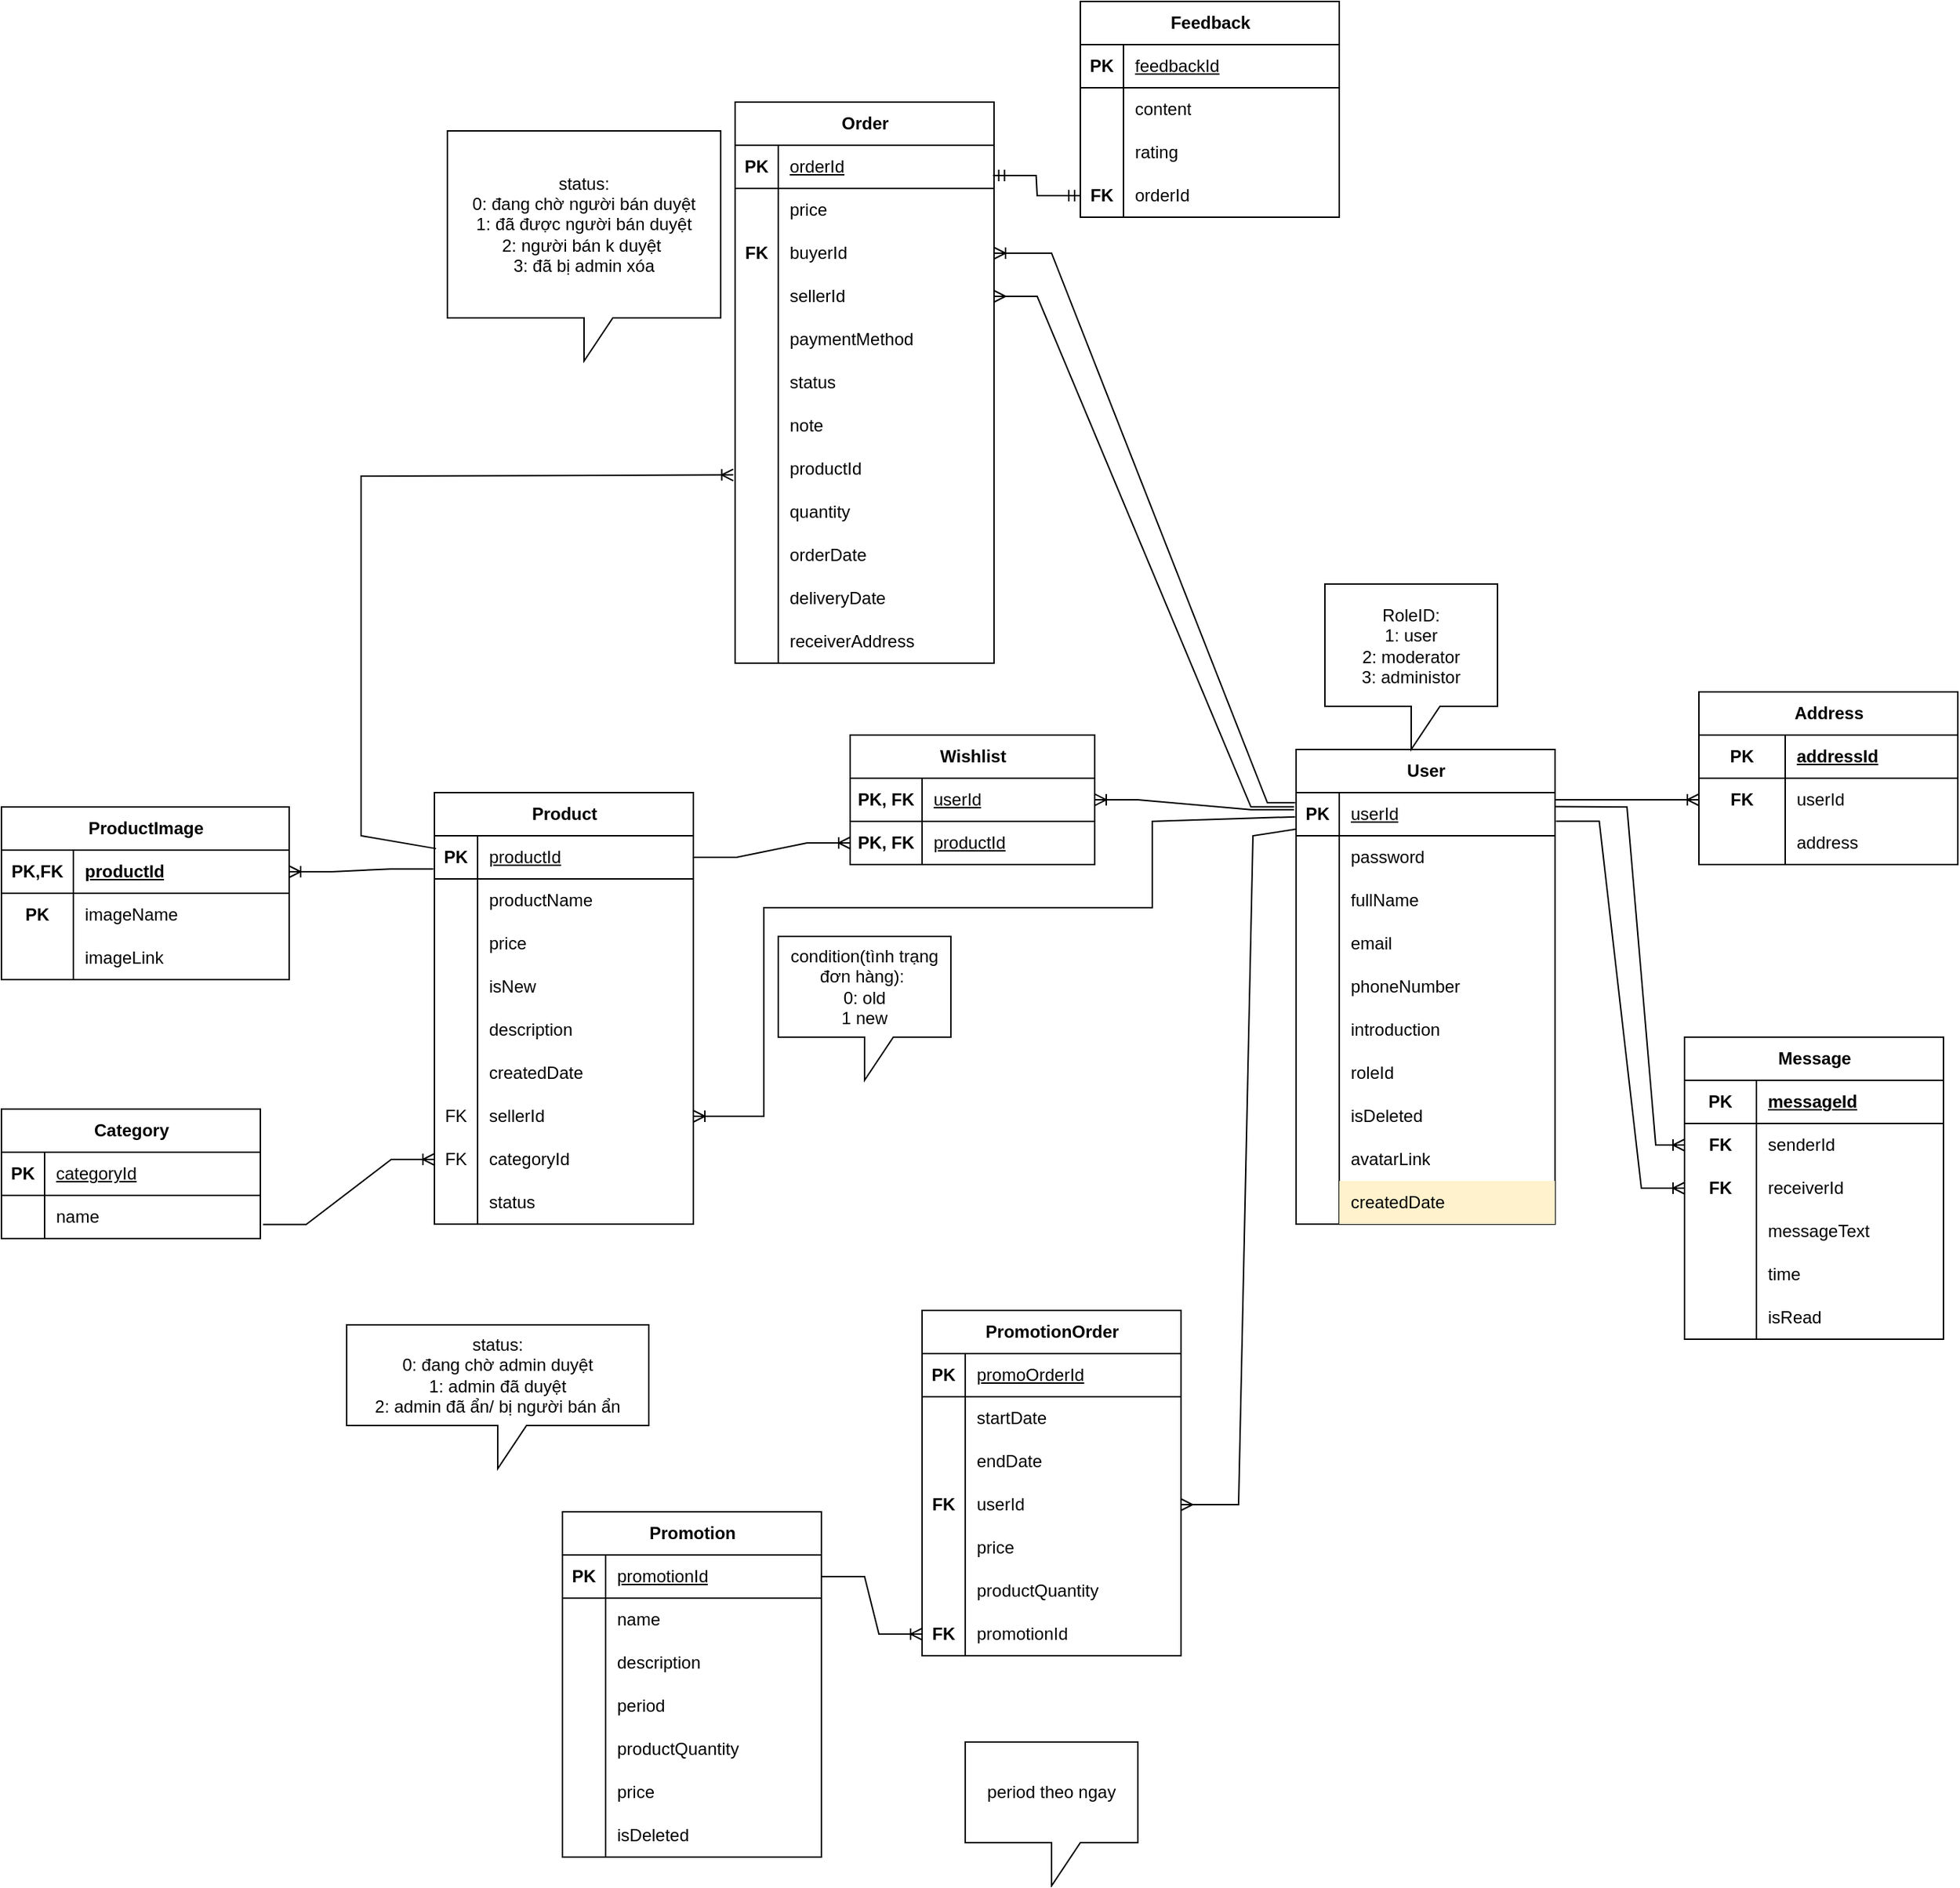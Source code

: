 <mxfile version="21.8.2" type="device">
  <diagram name="Page-1" id="2ca16b54-16f6-2749-3443-fa8db7711227">
    <mxGraphModel dx="1919" dy="1368" grid="1" gridSize="10" guides="1" tooltips="1" connect="1" arrows="1" fold="1" page="1" pageScale="1" pageWidth="1100" pageHeight="850" background="none" math="0" shadow="0">
      <root>
        <mxCell id="0" />
        <mxCell id="1" parent="0" />
        <object label="User" id="CdEZ3CyZhxFSUictnTEU-2">
          <mxCell style="shape=table;startSize=30;container=1;collapsible=1;childLayout=tableLayout;fixedRows=1;rowLines=0;fontStyle=1;align=center;resizeLast=1;html=1;" parent="1" vertex="1">
            <mxGeometry x="730" y="410" width="180" height="330" as="geometry" />
          </mxCell>
        </object>
        <mxCell id="CdEZ3CyZhxFSUictnTEU-3" value="" style="shape=tableRow;horizontal=0;startSize=0;swimlaneHead=0;swimlaneBody=0;fillColor=none;collapsible=0;dropTarget=0;points=[[0,0.5],[1,0.5]];portConstraint=eastwest;top=0;left=0;right=0;bottom=1;" parent="CdEZ3CyZhxFSUictnTEU-2" vertex="1">
          <mxGeometry y="30" width="180" height="30" as="geometry" />
        </mxCell>
        <mxCell id="CdEZ3CyZhxFSUictnTEU-4" value="PK" style="shape=partialRectangle;connectable=0;fillColor=none;top=0;left=0;bottom=0;right=0;fontStyle=1;overflow=hidden;whiteSpace=wrap;html=1;" parent="CdEZ3CyZhxFSUictnTEU-3" vertex="1">
          <mxGeometry width="30" height="30" as="geometry">
            <mxRectangle width="30" height="30" as="alternateBounds" />
          </mxGeometry>
        </mxCell>
        <mxCell id="CdEZ3CyZhxFSUictnTEU-5" value="&lt;span style=&quot;font-weight: normal;&quot;&gt;userId&lt;/span&gt;" style="shape=partialRectangle;connectable=0;fillColor=none;top=0;left=0;bottom=0;right=0;align=left;spacingLeft=6;fontStyle=5;overflow=hidden;whiteSpace=wrap;html=1;" parent="CdEZ3CyZhxFSUictnTEU-3" vertex="1">
          <mxGeometry x="30" width="150" height="30" as="geometry">
            <mxRectangle width="150" height="30" as="alternateBounds" />
          </mxGeometry>
        </mxCell>
        <mxCell id="CdEZ3CyZhxFSUictnTEU-345" value="" style="shape=tableRow;horizontal=0;startSize=0;swimlaneHead=0;swimlaneBody=0;fillColor=none;collapsible=0;dropTarget=0;points=[[0,0.5],[1,0.5]];portConstraint=eastwest;top=0;left=0;right=0;bottom=0;" parent="CdEZ3CyZhxFSUictnTEU-2" vertex="1">
          <mxGeometry y="60" width="180" height="30" as="geometry" />
        </mxCell>
        <mxCell id="CdEZ3CyZhxFSUictnTEU-346" value="" style="shape=partialRectangle;connectable=0;fillColor=none;top=0;left=0;bottom=0;right=0;fontStyle=0;overflow=hidden;whiteSpace=wrap;html=1;" parent="CdEZ3CyZhxFSUictnTEU-345" vertex="1">
          <mxGeometry width="30" height="30" as="geometry">
            <mxRectangle width="30" height="30" as="alternateBounds" />
          </mxGeometry>
        </mxCell>
        <mxCell id="CdEZ3CyZhxFSUictnTEU-347" value="password" style="shape=partialRectangle;connectable=0;fillColor=none;top=0;left=0;bottom=0;right=0;align=left;spacingLeft=6;fontStyle=0;overflow=hidden;whiteSpace=wrap;html=1;" parent="CdEZ3CyZhxFSUictnTEU-345" vertex="1">
          <mxGeometry x="30" width="150" height="30" as="geometry">
            <mxRectangle width="150" height="30" as="alternateBounds" />
          </mxGeometry>
        </mxCell>
        <mxCell id="CdEZ3CyZhxFSUictnTEU-6" value="" style="shape=tableRow;horizontal=0;startSize=0;swimlaneHead=0;swimlaneBody=0;fillColor=none;collapsible=0;dropTarget=0;points=[[0,0.5],[1,0.5]];portConstraint=eastwest;top=0;left=0;right=0;bottom=0;" parent="CdEZ3CyZhxFSUictnTEU-2" vertex="1">
          <mxGeometry y="90" width="180" height="30" as="geometry" />
        </mxCell>
        <mxCell id="CdEZ3CyZhxFSUictnTEU-7" value="" style="shape=partialRectangle;connectable=0;fillColor=none;top=0;left=0;bottom=0;right=0;editable=1;overflow=hidden;whiteSpace=wrap;html=1;" parent="CdEZ3CyZhxFSUictnTEU-6" vertex="1">
          <mxGeometry width="30" height="30" as="geometry">
            <mxRectangle width="30" height="30" as="alternateBounds" />
          </mxGeometry>
        </mxCell>
        <mxCell id="CdEZ3CyZhxFSUictnTEU-8" value="fullName" style="shape=partialRectangle;connectable=0;fillColor=none;top=0;left=0;bottom=0;right=0;align=left;spacingLeft=6;overflow=hidden;whiteSpace=wrap;html=1;" parent="CdEZ3CyZhxFSUictnTEU-6" vertex="1">
          <mxGeometry x="30" width="150" height="30" as="geometry">
            <mxRectangle width="150" height="30" as="alternateBounds" />
          </mxGeometry>
        </mxCell>
        <mxCell id="CdEZ3CyZhxFSUictnTEU-12" value="" style="shape=tableRow;horizontal=0;startSize=0;swimlaneHead=0;swimlaneBody=0;fillColor=none;collapsible=0;dropTarget=0;points=[[0,0.5],[1,0.5]];portConstraint=eastwest;top=0;left=0;right=0;bottom=0;" parent="CdEZ3CyZhxFSUictnTEU-2" vertex="1">
          <mxGeometry y="120" width="180" height="30" as="geometry" />
        </mxCell>
        <mxCell id="CdEZ3CyZhxFSUictnTEU-13" value="" style="shape=partialRectangle;connectable=0;fillColor=none;top=0;left=0;bottom=0;right=0;editable=1;overflow=hidden;whiteSpace=wrap;html=1;" parent="CdEZ3CyZhxFSUictnTEU-12" vertex="1">
          <mxGeometry width="30" height="30" as="geometry">
            <mxRectangle width="30" height="30" as="alternateBounds" />
          </mxGeometry>
        </mxCell>
        <mxCell id="CdEZ3CyZhxFSUictnTEU-14" value="email" style="shape=partialRectangle;connectable=0;fillColor=none;top=0;left=0;bottom=0;right=0;align=left;spacingLeft=6;overflow=hidden;whiteSpace=wrap;html=1;" parent="CdEZ3CyZhxFSUictnTEU-12" vertex="1">
          <mxGeometry x="30" width="150" height="30" as="geometry">
            <mxRectangle width="150" height="30" as="alternateBounds" />
          </mxGeometry>
        </mxCell>
        <mxCell id="CdEZ3CyZhxFSUictnTEU-9" value="" style="shape=tableRow;horizontal=0;startSize=0;swimlaneHead=0;swimlaneBody=0;fillColor=none;collapsible=0;dropTarget=0;points=[[0,0.5],[1,0.5]];portConstraint=eastwest;top=0;left=0;right=0;bottom=0;" parent="CdEZ3CyZhxFSUictnTEU-2" vertex="1">
          <mxGeometry y="150" width="180" height="30" as="geometry" />
        </mxCell>
        <mxCell id="CdEZ3CyZhxFSUictnTEU-10" value="" style="shape=partialRectangle;connectable=0;fillColor=none;top=0;left=0;bottom=0;right=0;editable=1;overflow=hidden;whiteSpace=wrap;html=1;" parent="CdEZ3CyZhxFSUictnTEU-9" vertex="1">
          <mxGeometry width="30" height="30" as="geometry">
            <mxRectangle width="30" height="30" as="alternateBounds" />
          </mxGeometry>
        </mxCell>
        <mxCell id="CdEZ3CyZhxFSUictnTEU-11" value="phoneNumber" style="shape=partialRectangle;connectable=0;fillColor=none;top=0;left=0;bottom=0;right=0;align=left;spacingLeft=6;overflow=hidden;whiteSpace=wrap;html=1;" parent="CdEZ3CyZhxFSUictnTEU-9" vertex="1">
          <mxGeometry x="30" width="150" height="30" as="geometry">
            <mxRectangle width="150" height="30" as="alternateBounds" />
          </mxGeometry>
        </mxCell>
        <mxCell id="CdEZ3CyZhxFSUictnTEU-16" value="" style="shape=tableRow;horizontal=0;startSize=0;swimlaneHead=0;swimlaneBody=0;fillColor=none;collapsible=0;dropTarget=0;points=[[0,0.5],[1,0.5]];portConstraint=eastwest;top=0;left=0;right=0;bottom=0;" parent="CdEZ3CyZhxFSUictnTEU-2" vertex="1">
          <mxGeometry y="180" width="180" height="30" as="geometry" />
        </mxCell>
        <mxCell id="CdEZ3CyZhxFSUictnTEU-17" value="" style="shape=partialRectangle;connectable=0;fillColor=none;top=0;left=0;bottom=0;right=0;fontStyle=0;overflow=hidden;whiteSpace=wrap;html=1;" parent="CdEZ3CyZhxFSUictnTEU-16" vertex="1">
          <mxGeometry width="30" height="30" as="geometry">
            <mxRectangle width="30" height="30" as="alternateBounds" />
          </mxGeometry>
        </mxCell>
        <mxCell id="CdEZ3CyZhxFSUictnTEU-18" value="introduction&amp;nbsp;" style="shape=partialRectangle;connectable=0;fillColor=none;top=0;left=0;bottom=0;right=0;align=left;spacingLeft=6;fontStyle=0;overflow=hidden;whiteSpace=wrap;html=1;" parent="CdEZ3CyZhxFSUictnTEU-16" vertex="1">
          <mxGeometry x="30" width="150" height="30" as="geometry">
            <mxRectangle width="150" height="30" as="alternateBounds" />
          </mxGeometry>
        </mxCell>
        <mxCell id="CdEZ3CyZhxFSUictnTEU-156" value="" style="shape=tableRow;horizontal=0;startSize=0;swimlaneHead=0;swimlaneBody=0;fillColor=none;collapsible=0;dropTarget=0;points=[[0,0.5],[1,0.5]];portConstraint=eastwest;top=0;left=0;right=0;bottom=0;" parent="CdEZ3CyZhxFSUictnTEU-2" vertex="1">
          <mxGeometry y="210" width="180" height="30" as="geometry" />
        </mxCell>
        <mxCell id="CdEZ3CyZhxFSUictnTEU-157" value="" style="shape=partialRectangle;connectable=0;fillColor=none;top=0;left=0;bottom=0;right=0;fontStyle=0;overflow=hidden;whiteSpace=wrap;html=1;" parent="CdEZ3CyZhxFSUictnTEU-156" vertex="1">
          <mxGeometry width="30" height="30" as="geometry">
            <mxRectangle width="30" height="30" as="alternateBounds" />
          </mxGeometry>
        </mxCell>
        <mxCell id="CdEZ3CyZhxFSUictnTEU-158" value="roleId" style="shape=partialRectangle;connectable=0;fillColor=none;top=0;left=0;bottom=0;right=0;align=left;spacingLeft=6;fontStyle=0;overflow=hidden;whiteSpace=wrap;html=1;" parent="CdEZ3CyZhxFSUictnTEU-156" vertex="1">
          <mxGeometry x="30" width="150" height="30" as="geometry">
            <mxRectangle width="150" height="30" as="alternateBounds" />
          </mxGeometry>
        </mxCell>
        <mxCell id="CdEZ3CyZhxFSUictnTEU-342" value="" style="shape=tableRow;horizontal=0;startSize=0;swimlaneHead=0;swimlaneBody=0;fillColor=none;collapsible=0;dropTarget=0;points=[[0,0.5],[1,0.5]];portConstraint=eastwest;top=0;left=0;right=0;bottom=0;" parent="CdEZ3CyZhxFSUictnTEU-2" vertex="1">
          <mxGeometry y="240" width="180" height="30" as="geometry" />
        </mxCell>
        <mxCell id="CdEZ3CyZhxFSUictnTEU-343" value="" style="shape=partialRectangle;connectable=0;fillColor=none;top=0;left=0;bottom=0;right=0;fontStyle=0;overflow=hidden;whiteSpace=wrap;html=1;" parent="CdEZ3CyZhxFSUictnTEU-342" vertex="1">
          <mxGeometry width="30" height="30" as="geometry">
            <mxRectangle width="30" height="30" as="alternateBounds" />
          </mxGeometry>
        </mxCell>
        <mxCell id="CdEZ3CyZhxFSUictnTEU-344" value="isDeleted" style="shape=partialRectangle;connectable=0;fillColor=none;top=0;left=0;bottom=0;right=0;align=left;spacingLeft=6;fontStyle=0;overflow=hidden;whiteSpace=wrap;html=1;" parent="CdEZ3CyZhxFSUictnTEU-342" vertex="1">
          <mxGeometry x="30" width="150" height="30" as="geometry">
            <mxRectangle width="150" height="30" as="alternateBounds" />
          </mxGeometry>
        </mxCell>
        <mxCell id="QvAU7ecHsZQy278lUhVn-88" value="" style="shape=tableRow;horizontal=0;startSize=0;swimlaneHead=0;swimlaneBody=0;fillColor=none;collapsible=0;dropTarget=0;points=[[0,0.5],[1,0.5]];portConstraint=eastwest;top=0;left=0;right=0;bottom=0;" parent="CdEZ3CyZhxFSUictnTEU-2" vertex="1">
          <mxGeometry y="270" width="180" height="30" as="geometry" />
        </mxCell>
        <mxCell id="QvAU7ecHsZQy278lUhVn-89" value="" style="shape=partialRectangle;connectable=0;fillColor=none;top=0;left=0;bottom=0;right=0;fontStyle=0;overflow=hidden;whiteSpace=wrap;html=1;" parent="QvAU7ecHsZQy278lUhVn-88" vertex="1">
          <mxGeometry width="30" height="30" as="geometry">
            <mxRectangle width="30" height="30" as="alternateBounds" />
          </mxGeometry>
        </mxCell>
        <mxCell id="QvAU7ecHsZQy278lUhVn-90" value="avatarLink" style="shape=partialRectangle;connectable=0;fillColor=none;top=0;left=0;bottom=0;right=0;align=left;spacingLeft=6;fontStyle=0;overflow=hidden;whiteSpace=wrap;html=1;" parent="QvAU7ecHsZQy278lUhVn-88" vertex="1">
          <mxGeometry x="30" width="150" height="30" as="geometry">
            <mxRectangle width="150" height="30" as="alternateBounds" />
          </mxGeometry>
        </mxCell>
        <mxCell id="enUyEAp53rSovuV9Oe24-2" value="" style="shape=tableRow;horizontal=0;startSize=0;swimlaneHead=0;swimlaneBody=0;fillColor=none;collapsible=0;dropTarget=0;points=[[0,0.5],[1,0.5]];portConstraint=eastwest;top=0;left=0;right=0;bottom=0;" parent="CdEZ3CyZhxFSUictnTEU-2" vertex="1">
          <mxGeometry y="300" width="180" height="30" as="geometry" />
        </mxCell>
        <mxCell id="enUyEAp53rSovuV9Oe24-3" value="" style="shape=partialRectangle;connectable=0;fillColor=none;top=0;left=0;bottom=0;right=0;editable=1;overflow=hidden;whiteSpace=wrap;html=1;" parent="enUyEAp53rSovuV9Oe24-2" vertex="1">
          <mxGeometry width="30" height="30" as="geometry">
            <mxRectangle width="30" height="30" as="alternateBounds" />
          </mxGeometry>
        </mxCell>
        <mxCell id="enUyEAp53rSovuV9Oe24-4" value="createdDate" style="shape=partialRectangle;connectable=0;fillColor=#fff2cc;top=0;left=0;bottom=0;right=0;align=left;spacingLeft=6;overflow=hidden;whiteSpace=wrap;html=1;strokeColor=#d6b656;" parent="enUyEAp53rSovuV9Oe24-2" vertex="1">
          <mxGeometry x="30" width="150" height="30" as="geometry">
            <mxRectangle width="150" height="30" as="alternateBounds" />
          </mxGeometry>
        </mxCell>
        <mxCell id="CdEZ3CyZhxFSUictnTEU-88" value="Product" style="shape=table;startSize=30;container=1;collapsible=1;childLayout=tableLayout;fixedRows=1;rowLines=0;fontStyle=1;align=center;resizeLast=1;html=1;" parent="1" vertex="1">
          <mxGeometry x="131" y="440" width="180" height="300" as="geometry" />
        </mxCell>
        <mxCell id="CdEZ3CyZhxFSUictnTEU-89" value="" style="shape=tableRow;horizontal=0;startSize=0;swimlaneHead=0;swimlaneBody=0;fillColor=none;collapsible=0;dropTarget=0;points=[[0,0.5],[1,0.5]];portConstraint=eastwest;top=0;left=0;right=0;bottom=1;" parent="CdEZ3CyZhxFSUictnTEU-88" vertex="1">
          <mxGeometry y="30" width="180" height="30" as="geometry" />
        </mxCell>
        <mxCell id="CdEZ3CyZhxFSUictnTEU-90" value="PK" style="shape=partialRectangle;connectable=0;fillColor=none;top=0;left=0;bottom=0;right=0;fontStyle=1;overflow=hidden;whiteSpace=wrap;html=1;" parent="CdEZ3CyZhxFSUictnTEU-89" vertex="1">
          <mxGeometry width="30" height="30" as="geometry">
            <mxRectangle width="30" height="30" as="alternateBounds" />
          </mxGeometry>
        </mxCell>
        <mxCell id="CdEZ3CyZhxFSUictnTEU-91" value="&lt;span style=&quot;font-weight: normal;&quot;&gt;productId&lt;/span&gt;" style="shape=partialRectangle;connectable=0;fillColor=none;top=0;left=0;bottom=0;right=0;align=left;spacingLeft=6;fontStyle=5;overflow=hidden;whiteSpace=wrap;html=1;" parent="CdEZ3CyZhxFSUictnTEU-89" vertex="1">
          <mxGeometry x="30" width="150" height="30" as="geometry">
            <mxRectangle width="150" height="30" as="alternateBounds" />
          </mxGeometry>
        </mxCell>
        <mxCell id="CdEZ3CyZhxFSUictnTEU-92" value="" style="shape=tableRow;horizontal=0;startSize=0;swimlaneHead=0;swimlaneBody=0;fillColor=none;collapsible=0;dropTarget=0;points=[[0,0.5],[1,0.5]];portConstraint=eastwest;top=0;left=0;right=0;bottom=0;" parent="CdEZ3CyZhxFSUictnTEU-88" vertex="1">
          <mxGeometry y="60" width="180" height="30" as="geometry" />
        </mxCell>
        <mxCell id="CdEZ3CyZhxFSUictnTEU-93" value="" style="shape=partialRectangle;connectable=0;fillColor=none;top=0;left=0;bottom=0;right=0;editable=1;overflow=hidden;whiteSpace=wrap;html=1;" parent="CdEZ3CyZhxFSUictnTEU-92" vertex="1">
          <mxGeometry width="30" height="30" as="geometry">
            <mxRectangle width="30" height="30" as="alternateBounds" />
          </mxGeometry>
        </mxCell>
        <mxCell id="CdEZ3CyZhxFSUictnTEU-94" value="productName" style="shape=partialRectangle;connectable=0;fillColor=none;top=0;left=0;bottom=0;right=0;align=left;spacingLeft=6;overflow=hidden;whiteSpace=wrap;html=1;" parent="CdEZ3CyZhxFSUictnTEU-92" vertex="1">
          <mxGeometry x="30" width="150" height="30" as="geometry">
            <mxRectangle width="150" height="30" as="alternateBounds" />
          </mxGeometry>
        </mxCell>
        <mxCell id="CdEZ3CyZhxFSUictnTEU-95" value="" style="shape=tableRow;horizontal=0;startSize=0;swimlaneHead=0;swimlaneBody=0;fillColor=none;collapsible=0;dropTarget=0;points=[[0,0.5],[1,0.5]];portConstraint=eastwest;top=0;left=0;right=0;bottom=0;" parent="CdEZ3CyZhxFSUictnTEU-88" vertex="1">
          <mxGeometry y="90" width="180" height="30" as="geometry" />
        </mxCell>
        <mxCell id="CdEZ3CyZhxFSUictnTEU-96" value="" style="shape=partialRectangle;connectable=0;fillColor=none;top=0;left=0;bottom=0;right=0;editable=1;overflow=hidden;whiteSpace=wrap;html=1;" parent="CdEZ3CyZhxFSUictnTEU-95" vertex="1">
          <mxGeometry width="30" height="30" as="geometry">
            <mxRectangle width="30" height="30" as="alternateBounds" />
          </mxGeometry>
        </mxCell>
        <mxCell id="CdEZ3CyZhxFSUictnTEU-97" value="price" style="shape=partialRectangle;connectable=0;fillColor=none;top=0;left=0;bottom=0;right=0;align=left;spacingLeft=6;overflow=hidden;whiteSpace=wrap;html=1;" parent="CdEZ3CyZhxFSUictnTEU-95" vertex="1">
          <mxGeometry x="30" width="150" height="30" as="geometry">
            <mxRectangle width="150" height="30" as="alternateBounds" />
          </mxGeometry>
        </mxCell>
        <mxCell id="CdEZ3CyZhxFSUictnTEU-98" value="" style="shape=tableRow;horizontal=0;startSize=0;swimlaneHead=0;swimlaneBody=0;fillColor=none;collapsible=0;dropTarget=0;points=[[0,0.5],[1,0.5]];portConstraint=eastwest;top=0;left=0;right=0;bottom=0;" parent="CdEZ3CyZhxFSUictnTEU-88" vertex="1">
          <mxGeometry y="120" width="180" height="30" as="geometry" />
        </mxCell>
        <mxCell id="CdEZ3CyZhxFSUictnTEU-99" value="" style="shape=partialRectangle;connectable=0;fillColor=none;top=0;left=0;bottom=0;right=0;editable=1;overflow=hidden;whiteSpace=wrap;html=1;" parent="CdEZ3CyZhxFSUictnTEU-98" vertex="1">
          <mxGeometry width="30" height="30" as="geometry">
            <mxRectangle width="30" height="30" as="alternateBounds" />
          </mxGeometry>
        </mxCell>
        <mxCell id="CdEZ3CyZhxFSUictnTEU-100" value="isNew" style="shape=partialRectangle;connectable=0;fillColor=none;top=0;left=0;bottom=0;right=0;align=left;spacingLeft=6;overflow=hidden;whiteSpace=wrap;html=1;" parent="CdEZ3CyZhxFSUictnTEU-98" vertex="1">
          <mxGeometry x="30" width="150" height="30" as="geometry">
            <mxRectangle width="150" height="30" as="alternateBounds" />
          </mxGeometry>
        </mxCell>
        <mxCell id="CdEZ3CyZhxFSUictnTEU-101" value="" style="shape=tableRow;horizontal=0;startSize=0;swimlaneHead=0;swimlaneBody=0;fillColor=none;collapsible=0;dropTarget=0;points=[[0,0.5],[1,0.5]];portConstraint=eastwest;top=0;left=0;right=0;bottom=0;" parent="CdEZ3CyZhxFSUictnTEU-88" vertex="1">
          <mxGeometry y="150" width="180" height="30" as="geometry" />
        </mxCell>
        <mxCell id="CdEZ3CyZhxFSUictnTEU-102" value="" style="shape=partialRectangle;connectable=0;fillColor=none;top=0;left=0;bottom=0;right=0;fontStyle=0;overflow=hidden;whiteSpace=wrap;html=1;" parent="CdEZ3CyZhxFSUictnTEU-101" vertex="1">
          <mxGeometry width="30" height="30" as="geometry">
            <mxRectangle width="30" height="30" as="alternateBounds" />
          </mxGeometry>
        </mxCell>
        <mxCell id="CdEZ3CyZhxFSUictnTEU-103" value="description" style="shape=partialRectangle;connectable=0;fillColor=none;top=0;left=0;bottom=0;right=0;align=left;spacingLeft=6;fontStyle=0;overflow=hidden;whiteSpace=wrap;html=1;" parent="CdEZ3CyZhxFSUictnTEU-101" vertex="1">
          <mxGeometry x="30" width="150" height="30" as="geometry">
            <mxRectangle width="150" height="30" as="alternateBounds" />
          </mxGeometry>
        </mxCell>
        <mxCell id="CdEZ3CyZhxFSUictnTEU-110" value="" style="shape=tableRow;horizontal=0;startSize=0;swimlaneHead=0;swimlaneBody=0;fillColor=none;collapsible=0;dropTarget=0;points=[[0,0.5],[1,0.5]];portConstraint=eastwest;top=0;left=0;right=0;bottom=0;" parent="CdEZ3CyZhxFSUictnTEU-88" vertex="1">
          <mxGeometry y="180" width="180" height="30" as="geometry" />
        </mxCell>
        <mxCell id="CdEZ3CyZhxFSUictnTEU-111" value="" style="shape=partialRectangle;connectable=0;fillColor=none;top=0;left=0;bottom=0;right=0;fontStyle=0;overflow=hidden;whiteSpace=wrap;html=1;" parent="CdEZ3CyZhxFSUictnTEU-110" vertex="1">
          <mxGeometry width="30" height="30" as="geometry">
            <mxRectangle width="30" height="30" as="alternateBounds" />
          </mxGeometry>
        </mxCell>
        <mxCell id="CdEZ3CyZhxFSUictnTEU-112" value="createdDate" style="shape=partialRectangle;connectable=0;fillColor=none;top=0;left=0;bottom=0;right=0;align=left;spacingLeft=6;fontStyle=0;overflow=hidden;whiteSpace=wrap;html=1;" parent="CdEZ3CyZhxFSUictnTEU-110" vertex="1">
          <mxGeometry x="30" width="150" height="30" as="geometry">
            <mxRectangle width="150" height="30" as="alternateBounds" />
          </mxGeometry>
        </mxCell>
        <mxCell id="CdEZ3CyZhxFSUictnTEU-118" value="" style="shape=tableRow;horizontal=0;startSize=0;swimlaneHead=0;swimlaneBody=0;fillColor=none;collapsible=0;dropTarget=0;points=[[0,0.5],[1,0.5]];portConstraint=eastwest;top=0;left=0;right=0;bottom=0;" parent="CdEZ3CyZhxFSUictnTEU-88" vertex="1">
          <mxGeometry y="210" width="180" height="30" as="geometry" />
        </mxCell>
        <mxCell id="CdEZ3CyZhxFSUictnTEU-119" value="FK" style="shape=partialRectangle;connectable=0;fillColor=none;top=0;left=0;bottom=0;right=0;fontStyle=0;overflow=hidden;whiteSpace=wrap;html=1;" parent="CdEZ3CyZhxFSUictnTEU-118" vertex="1">
          <mxGeometry width="30" height="30" as="geometry">
            <mxRectangle width="30" height="30" as="alternateBounds" />
          </mxGeometry>
        </mxCell>
        <mxCell id="CdEZ3CyZhxFSUictnTEU-120" value="sellerId" style="shape=partialRectangle;connectable=0;fillColor=none;top=0;left=0;bottom=0;right=0;align=left;spacingLeft=6;fontStyle=0;overflow=hidden;whiteSpace=wrap;html=1;" parent="CdEZ3CyZhxFSUictnTEU-118" vertex="1">
          <mxGeometry x="30" width="150" height="30" as="geometry">
            <mxRectangle width="150" height="30" as="alternateBounds" />
          </mxGeometry>
        </mxCell>
        <mxCell id="CdEZ3CyZhxFSUictnTEU-290" value="" style="shape=tableRow;horizontal=0;startSize=0;swimlaneHead=0;swimlaneBody=0;fillColor=none;collapsible=0;dropTarget=0;points=[[0,0.5],[1,0.5]];portConstraint=eastwest;top=0;left=0;right=0;bottom=0;" parent="CdEZ3CyZhxFSUictnTEU-88" vertex="1">
          <mxGeometry y="240" width="180" height="30" as="geometry" />
        </mxCell>
        <mxCell id="CdEZ3CyZhxFSUictnTEU-291" value="FK" style="shape=partialRectangle;connectable=0;fillColor=none;top=0;left=0;bottom=0;right=0;fontStyle=0;overflow=hidden;whiteSpace=wrap;html=1;" parent="CdEZ3CyZhxFSUictnTEU-290" vertex="1">
          <mxGeometry width="30" height="30" as="geometry">
            <mxRectangle width="30" height="30" as="alternateBounds" />
          </mxGeometry>
        </mxCell>
        <mxCell id="CdEZ3CyZhxFSUictnTEU-292" value="categoryId" style="shape=partialRectangle;connectable=0;fillColor=none;top=0;left=0;bottom=0;right=0;align=left;spacingLeft=6;fontStyle=0;overflow=hidden;whiteSpace=wrap;html=1;" parent="CdEZ3CyZhxFSUictnTEU-290" vertex="1">
          <mxGeometry x="30" width="150" height="30" as="geometry">
            <mxRectangle width="150" height="30" as="alternateBounds" />
          </mxGeometry>
        </mxCell>
        <mxCell id="CdEZ3CyZhxFSUictnTEU-354" value="" style="shape=tableRow;horizontal=0;startSize=0;swimlaneHead=0;swimlaneBody=0;fillColor=none;collapsible=0;dropTarget=0;points=[[0,0.5],[1,0.5]];portConstraint=eastwest;top=0;left=0;right=0;bottom=0;" parent="CdEZ3CyZhxFSUictnTEU-88" vertex="1">
          <mxGeometry y="270" width="180" height="30" as="geometry" />
        </mxCell>
        <mxCell id="CdEZ3CyZhxFSUictnTEU-355" value="" style="shape=partialRectangle;connectable=0;fillColor=none;top=0;left=0;bottom=0;right=0;fontStyle=0;overflow=hidden;whiteSpace=wrap;html=1;" parent="CdEZ3CyZhxFSUictnTEU-354" vertex="1">
          <mxGeometry width="30" height="30" as="geometry">
            <mxRectangle width="30" height="30" as="alternateBounds" />
          </mxGeometry>
        </mxCell>
        <mxCell id="CdEZ3CyZhxFSUictnTEU-356" value="status" style="shape=partialRectangle;connectable=0;fillColor=none;top=0;left=0;bottom=0;right=0;align=left;spacingLeft=6;fontStyle=0;overflow=hidden;whiteSpace=wrap;html=1;" parent="CdEZ3CyZhxFSUictnTEU-354" vertex="1">
          <mxGeometry x="30" width="150" height="30" as="geometry">
            <mxRectangle width="150" height="30" as="alternateBounds" />
          </mxGeometry>
        </mxCell>
        <mxCell id="CdEZ3CyZhxFSUictnTEU-125" value="" style="fontSize=12;html=1;endArrow=ERoneToMany;rounded=0;exitX=-0.004;exitY=0.562;exitDx=0;exitDy=0;entryX=1;entryY=0.5;entryDx=0;entryDy=0;exitPerimeter=0;" parent="1" source="CdEZ3CyZhxFSUictnTEU-3" target="CdEZ3CyZhxFSUictnTEU-118" edge="1">
          <mxGeometry width="100" height="100" relative="1" as="geometry">
            <mxPoint x="630.0" y="480" as="sourcePoint" />
            <mxPoint x="280.0" y="710" as="targetPoint" />
            <Array as="points">
              <mxPoint x="630" y="460" />
              <mxPoint x="630" y="520" />
              <mxPoint x="510" y="520" />
              <mxPoint x="360" y="520" />
              <mxPoint x="360" y="665" />
            </Array>
          </mxGeometry>
        </mxCell>
        <mxCell id="CdEZ3CyZhxFSUictnTEU-126" value="Order" style="shape=table;startSize=30;container=1;collapsible=1;childLayout=tableLayout;fixedRows=1;rowLines=0;fontStyle=1;align=center;resizeLast=1;html=1;" parent="1" vertex="1">
          <mxGeometry x="340" y="-40" width="180" height="390.0" as="geometry" />
        </mxCell>
        <mxCell id="CdEZ3CyZhxFSUictnTEU-127" value="" style="shape=tableRow;horizontal=0;startSize=0;swimlaneHead=0;swimlaneBody=0;fillColor=none;collapsible=0;dropTarget=0;points=[[0,0.5],[1,0.5]];portConstraint=eastwest;top=0;left=0;right=0;bottom=1;" parent="CdEZ3CyZhxFSUictnTEU-126" vertex="1">
          <mxGeometry y="30" width="180" height="30" as="geometry" />
        </mxCell>
        <mxCell id="CdEZ3CyZhxFSUictnTEU-128" value="PK" style="shape=partialRectangle;connectable=0;fillColor=none;top=0;left=0;bottom=0;right=0;fontStyle=1;overflow=hidden;whiteSpace=wrap;html=1;" parent="CdEZ3CyZhxFSUictnTEU-127" vertex="1">
          <mxGeometry width="30" height="30" as="geometry">
            <mxRectangle width="30" height="30" as="alternateBounds" />
          </mxGeometry>
        </mxCell>
        <mxCell id="CdEZ3CyZhxFSUictnTEU-129" value="&lt;span style=&quot;font-weight: 400;&quot;&gt;orderId&lt;/span&gt;" style="shape=partialRectangle;connectable=0;fillColor=none;top=0;left=0;bottom=0;right=0;align=left;spacingLeft=6;fontStyle=5;overflow=hidden;whiteSpace=wrap;html=1;" parent="CdEZ3CyZhxFSUictnTEU-127" vertex="1">
          <mxGeometry x="30" width="150" height="30" as="geometry">
            <mxRectangle width="150" height="30" as="alternateBounds" />
          </mxGeometry>
        </mxCell>
        <mxCell id="CdEZ3CyZhxFSUictnTEU-133" value="" style="shape=tableRow;horizontal=0;startSize=0;swimlaneHead=0;swimlaneBody=0;fillColor=none;collapsible=0;dropTarget=0;points=[[0,0.5],[1,0.5]];portConstraint=eastwest;top=0;left=0;right=0;bottom=0;" parent="CdEZ3CyZhxFSUictnTEU-126" vertex="1">
          <mxGeometry y="60" width="180" height="30" as="geometry" />
        </mxCell>
        <mxCell id="CdEZ3CyZhxFSUictnTEU-134" value="" style="shape=partialRectangle;connectable=0;fillColor=none;top=0;left=0;bottom=0;right=0;editable=1;overflow=hidden;whiteSpace=wrap;html=1;" parent="CdEZ3CyZhxFSUictnTEU-133" vertex="1">
          <mxGeometry width="30" height="30" as="geometry">
            <mxRectangle width="30" height="30" as="alternateBounds" />
          </mxGeometry>
        </mxCell>
        <mxCell id="CdEZ3CyZhxFSUictnTEU-135" value="price" style="shape=partialRectangle;connectable=0;fillColor=none;top=0;left=0;bottom=0;right=0;align=left;spacingLeft=6;overflow=hidden;whiteSpace=wrap;html=1;" parent="CdEZ3CyZhxFSUictnTEU-133" vertex="1">
          <mxGeometry x="30" width="150" height="30" as="geometry">
            <mxRectangle width="150" height="30" as="alternateBounds" />
          </mxGeometry>
        </mxCell>
        <mxCell id="CdEZ3CyZhxFSUictnTEU-194" value="" style="shape=tableRow;horizontal=0;startSize=0;swimlaneHead=0;swimlaneBody=0;fillColor=none;collapsible=0;dropTarget=0;points=[[0,0.5],[1,0.5]];portConstraint=eastwest;top=0;left=0;right=0;bottom=0;" parent="CdEZ3CyZhxFSUictnTEU-126" vertex="1">
          <mxGeometry y="90" width="180" height="30" as="geometry" />
        </mxCell>
        <mxCell id="CdEZ3CyZhxFSUictnTEU-195" value="&lt;b&gt;FK&lt;/b&gt;" style="shape=partialRectangle;connectable=0;fillColor=none;top=0;left=0;bottom=0;right=0;editable=1;overflow=hidden;whiteSpace=wrap;html=1;" parent="CdEZ3CyZhxFSUictnTEU-194" vertex="1">
          <mxGeometry width="30" height="30" as="geometry">
            <mxRectangle width="30" height="30" as="alternateBounds" />
          </mxGeometry>
        </mxCell>
        <mxCell id="CdEZ3CyZhxFSUictnTEU-196" value="buyerId" style="shape=partialRectangle;connectable=0;fillColor=none;top=0;left=0;bottom=0;right=0;align=left;spacingLeft=6;overflow=hidden;whiteSpace=wrap;html=1;" parent="CdEZ3CyZhxFSUictnTEU-194" vertex="1">
          <mxGeometry x="30" width="150" height="30" as="geometry">
            <mxRectangle width="150" height="30" as="alternateBounds" />
          </mxGeometry>
        </mxCell>
        <mxCell id="P6H75Iuykzm-ga6hv1Ka-4" value="" style="shape=tableRow;horizontal=0;startSize=0;swimlaneHead=0;swimlaneBody=0;fillColor=none;collapsible=0;dropTarget=0;points=[[0,0.5],[1,0.5]];portConstraint=eastwest;top=0;left=0;right=0;bottom=0;" parent="CdEZ3CyZhxFSUictnTEU-126" vertex="1">
          <mxGeometry y="120" width="180" height="30" as="geometry" />
        </mxCell>
        <mxCell id="P6H75Iuykzm-ga6hv1Ka-5" value="" style="shape=partialRectangle;connectable=0;fillColor=none;top=0;left=0;bottom=0;right=0;editable=1;overflow=hidden;whiteSpace=wrap;html=1;" parent="P6H75Iuykzm-ga6hv1Ka-4" vertex="1">
          <mxGeometry width="30" height="30" as="geometry">
            <mxRectangle width="30" height="30" as="alternateBounds" />
          </mxGeometry>
        </mxCell>
        <mxCell id="P6H75Iuykzm-ga6hv1Ka-6" value="sellerId" style="shape=partialRectangle;connectable=0;fillColor=none;top=0;left=0;bottom=0;right=0;align=left;spacingLeft=6;overflow=hidden;whiteSpace=wrap;html=1;" parent="P6H75Iuykzm-ga6hv1Ka-4" vertex="1">
          <mxGeometry x="30" width="150" height="30" as="geometry">
            <mxRectangle width="150" height="30" as="alternateBounds" />
          </mxGeometry>
        </mxCell>
        <mxCell id="CdEZ3CyZhxFSUictnTEU-351" value="" style="shape=tableRow;horizontal=0;startSize=0;swimlaneHead=0;swimlaneBody=0;fillColor=none;collapsible=0;dropTarget=0;points=[[0,0.5],[1,0.5]];portConstraint=eastwest;top=0;left=0;right=0;bottom=0;" parent="CdEZ3CyZhxFSUictnTEU-126" vertex="1">
          <mxGeometry y="150" width="180" height="30" as="geometry" />
        </mxCell>
        <mxCell id="CdEZ3CyZhxFSUictnTEU-352" value="" style="shape=partialRectangle;connectable=0;fillColor=none;top=0;left=0;bottom=0;right=0;editable=1;overflow=hidden;whiteSpace=wrap;html=1;" parent="CdEZ3CyZhxFSUictnTEU-351" vertex="1">
          <mxGeometry width="30" height="30" as="geometry">
            <mxRectangle width="30" height="30" as="alternateBounds" />
          </mxGeometry>
        </mxCell>
        <mxCell id="CdEZ3CyZhxFSUictnTEU-353" value="paymentMethod" style="shape=partialRectangle;connectable=0;fillColor=none;top=0;left=0;bottom=0;right=0;align=left;spacingLeft=6;overflow=hidden;whiteSpace=wrap;html=1;" parent="CdEZ3CyZhxFSUictnTEU-351" vertex="1">
          <mxGeometry x="30" width="150" height="30" as="geometry">
            <mxRectangle width="150" height="30" as="alternateBounds" />
          </mxGeometry>
        </mxCell>
        <mxCell id="CdEZ3CyZhxFSUictnTEU-357" value="" style="shape=tableRow;horizontal=0;startSize=0;swimlaneHead=0;swimlaneBody=0;fillColor=none;collapsible=0;dropTarget=0;points=[[0,0.5],[1,0.5]];portConstraint=eastwest;top=0;left=0;right=0;bottom=0;" parent="CdEZ3CyZhxFSUictnTEU-126" vertex="1">
          <mxGeometry y="180" width="180" height="30" as="geometry" />
        </mxCell>
        <mxCell id="CdEZ3CyZhxFSUictnTEU-358" value="" style="shape=partialRectangle;connectable=0;fillColor=none;top=0;left=0;bottom=0;right=0;editable=1;overflow=hidden;whiteSpace=wrap;html=1;" parent="CdEZ3CyZhxFSUictnTEU-357" vertex="1">
          <mxGeometry width="30" height="30" as="geometry">
            <mxRectangle width="30" height="30" as="alternateBounds" />
          </mxGeometry>
        </mxCell>
        <mxCell id="CdEZ3CyZhxFSUictnTEU-359" value="status" style="shape=partialRectangle;connectable=0;fillColor=none;top=0;left=0;bottom=0;right=0;align=left;spacingLeft=6;overflow=hidden;whiteSpace=wrap;html=1;" parent="CdEZ3CyZhxFSUictnTEU-357" vertex="1">
          <mxGeometry x="30" width="150" height="30" as="geometry">
            <mxRectangle width="150" height="30" as="alternateBounds" />
          </mxGeometry>
        </mxCell>
        <mxCell id="QvAU7ecHsZQy278lUhVn-99" value="" style="shape=tableRow;horizontal=0;startSize=0;swimlaneHead=0;swimlaneBody=0;fillColor=none;collapsible=0;dropTarget=0;points=[[0,0.5],[1,0.5]];portConstraint=eastwest;top=0;left=0;right=0;bottom=0;" parent="CdEZ3CyZhxFSUictnTEU-126" vertex="1">
          <mxGeometry y="210" width="180" height="30" as="geometry" />
        </mxCell>
        <mxCell id="QvAU7ecHsZQy278lUhVn-100" value="" style="shape=partialRectangle;connectable=0;fillColor=none;top=0;left=0;bottom=0;right=0;editable=1;overflow=hidden;whiteSpace=wrap;html=1;" parent="QvAU7ecHsZQy278lUhVn-99" vertex="1">
          <mxGeometry width="30" height="30" as="geometry">
            <mxRectangle width="30" height="30" as="alternateBounds" />
          </mxGeometry>
        </mxCell>
        <mxCell id="QvAU7ecHsZQy278lUhVn-101" value="note" style="shape=partialRectangle;connectable=0;fillColor=none;top=0;left=0;bottom=0;right=0;align=left;spacingLeft=6;overflow=hidden;whiteSpace=wrap;html=1;" parent="QvAU7ecHsZQy278lUhVn-99" vertex="1">
          <mxGeometry x="30" width="150" height="30" as="geometry">
            <mxRectangle width="150" height="30" as="alternateBounds" />
          </mxGeometry>
        </mxCell>
        <mxCell id="QvAU7ecHsZQy278lUhVn-105" value="" style="shape=tableRow;horizontal=0;startSize=0;swimlaneHead=0;swimlaneBody=0;fillColor=none;collapsible=0;dropTarget=0;points=[[0,0.5],[1,0.5]];portConstraint=eastwest;top=0;left=0;right=0;bottom=0;" parent="CdEZ3CyZhxFSUictnTEU-126" vertex="1">
          <mxGeometry y="240" width="180" height="30" as="geometry" />
        </mxCell>
        <mxCell id="QvAU7ecHsZQy278lUhVn-106" value="" style="shape=partialRectangle;connectable=0;fillColor=none;top=0;left=0;bottom=0;right=0;editable=1;overflow=hidden;whiteSpace=wrap;html=1;" parent="QvAU7ecHsZQy278lUhVn-105" vertex="1">
          <mxGeometry width="30" height="30" as="geometry">
            <mxRectangle width="30" height="30" as="alternateBounds" />
          </mxGeometry>
        </mxCell>
        <mxCell id="QvAU7ecHsZQy278lUhVn-107" value="productId" style="shape=partialRectangle;connectable=0;fillColor=none;top=0;left=0;bottom=0;right=0;align=left;spacingLeft=6;overflow=hidden;whiteSpace=wrap;html=1;" parent="QvAU7ecHsZQy278lUhVn-105" vertex="1">
          <mxGeometry x="30" width="150" height="30" as="geometry">
            <mxRectangle width="150" height="30" as="alternateBounds" />
          </mxGeometry>
        </mxCell>
        <mxCell id="QvAU7ecHsZQy278lUhVn-108" value="" style="shape=tableRow;horizontal=0;startSize=0;swimlaneHead=0;swimlaneBody=0;fillColor=none;collapsible=0;dropTarget=0;points=[[0,0.5],[1,0.5]];portConstraint=eastwest;top=0;left=0;right=0;bottom=0;" parent="CdEZ3CyZhxFSUictnTEU-126" vertex="1">
          <mxGeometry y="270" width="180" height="30" as="geometry" />
        </mxCell>
        <mxCell id="QvAU7ecHsZQy278lUhVn-109" value="" style="shape=partialRectangle;connectable=0;fillColor=none;top=0;left=0;bottom=0;right=0;editable=1;overflow=hidden;whiteSpace=wrap;html=1;" parent="QvAU7ecHsZQy278lUhVn-108" vertex="1">
          <mxGeometry width="30" height="30" as="geometry">
            <mxRectangle width="30" height="30" as="alternateBounds" />
          </mxGeometry>
        </mxCell>
        <mxCell id="QvAU7ecHsZQy278lUhVn-110" value="quantity" style="shape=partialRectangle;connectable=0;fillColor=none;top=0;left=0;bottom=0;right=0;align=left;spacingLeft=6;overflow=hidden;whiteSpace=wrap;html=1;" parent="QvAU7ecHsZQy278lUhVn-108" vertex="1">
          <mxGeometry x="30" width="150" height="30" as="geometry">
            <mxRectangle width="150" height="30" as="alternateBounds" />
          </mxGeometry>
        </mxCell>
        <mxCell id="CdEZ3CyZhxFSUictnTEU-130" value="" style="shape=tableRow;horizontal=0;startSize=0;swimlaneHead=0;swimlaneBody=0;fillColor=none;collapsible=0;dropTarget=0;points=[[0,0.5],[1,0.5]];portConstraint=eastwest;top=0;left=0;right=0;bottom=0;" parent="CdEZ3CyZhxFSUictnTEU-126" vertex="1">
          <mxGeometry y="300" width="180" height="30" as="geometry" />
        </mxCell>
        <mxCell id="CdEZ3CyZhxFSUictnTEU-131" value="" style="shape=partialRectangle;connectable=0;fillColor=none;top=0;left=0;bottom=0;right=0;editable=1;overflow=hidden;whiteSpace=wrap;html=1;" parent="CdEZ3CyZhxFSUictnTEU-130" vertex="1">
          <mxGeometry width="30" height="30" as="geometry">
            <mxRectangle width="30" height="30" as="alternateBounds" />
          </mxGeometry>
        </mxCell>
        <mxCell id="CdEZ3CyZhxFSUictnTEU-132" value="orderDate" style="shape=partialRectangle;connectable=0;fillColor=none;top=0;left=0;bottom=0;right=0;align=left;spacingLeft=6;overflow=hidden;whiteSpace=wrap;html=1;" parent="CdEZ3CyZhxFSUictnTEU-130" vertex="1">
          <mxGeometry x="30" width="150" height="30" as="geometry">
            <mxRectangle width="150" height="30" as="alternateBounds" />
          </mxGeometry>
        </mxCell>
        <mxCell id="3JVPByBVNyA3cewvrdAR-1" value="" style="shape=tableRow;horizontal=0;startSize=0;swimlaneHead=0;swimlaneBody=0;fillColor=none;collapsible=0;dropTarget=0;points=[[0,0.5],[1,0.5]];portConstraint=eastwest;top=0;left=0;right=0;bottom=0;" vertex="1" parent="CdEZ3CyZhxFSUictnTEU-126">
          <mxGeometry y="330" width="180" height="30" as="geometry" />
        </mxCell>
        <mxCell id="3JVPByBVNyA3cewvrdAR-2" value="" style="shape=partialRectangle;connectable=0;fillColor=none;top=0;left=0;bottom=0;right=0;editable=1;overflow=hidden;whiteSpace=wrap;html=1;" vertex="1" parent="3JVPByBVNyA3cewvrdAR-1">
          <mxGeometry width="30" height="30" as="geometry">
            <mxRectangle width="30" height="30" as="alternateBounds" />
          </mxGeometry>
        </mxCell>
        <mxCell id="3JVPByBVNyA3cewvrdAR-3" value="deliveryDate" style="shape=partialRectangle;connectable=0;fillColor=none;top=0;left=0;bottom=0;right=0;align=left;spacingLeft=6;overflow=hidden;whiteSpace=wrap;html=1;" vertex="1" parent="3JVPByBVNyA3cewvrdAR-1">
          <mxGeometry x="30" width="150" height="30" as="geometry">
            <mxRectangle width="150" height="30" as="alternateBounds" />
          </mxGeometry>
        </mxCell>
        <mxCell id="QvAU7ecHsZQy278lUhVn-112" value="" style="shape=tableRow;horizontal=0;startSize=0;swimlaneHead=0;swimlaneBody=0;fillColor=none;collapsible=0;dropTarget=0;points=[[0,0.5],[1,0.5]];portConstraint=eastwest;top=0;left=0;right=0;bottom=0;" parent="CdEZ3CyZhxFSUictnTEU-126" vertex="1">
          <mxGeometry y="360" width="180" height="30" as="geometry" />
        </mxCell>
        <mxCell id="QvAU7ecHsZQy278lUhVn-113" value="" style="shape=partialRectangle;connectable=0;fillColor=none;top=0;left=0;bottom=0;right=0;editable=1;overflow=hidden;whiteSpace=wrap;html=1;" parent="QvAU7ecHsZQy278lUhVn-112" vertex="1">
          <mxGeometry width="30" height="30" as="geometry">
            <mxRectangle width="30" height="30" as="alternateBounds" />
          </mxGeometry>
        </mxCell>
        <mxCell id="QvAU7ecHsZQy278lUhVn-114" value="receiverAddress" style="shape=partialRectangle;connectable=0;fillColor=none;top=0;left=0;bottom=0;right=0;align=left;spacingLeft=6;overflow=hidden;whiteSpace=wrap;html=1;" parent="QvAU7ecHsZQy278lUhVn-112" vertex="1">
          <mxGeometry x="30" width="150" height="30" as="geometry">
            <mxRectangle width="150" height="30" as="alternateBounds" />
          </mxGeometry>
        </mxCell>
        <mxCell id="CdEZ3CyZhxFSUictnTEU-139" value="Wishlist" style="shape=table;startSize=30;container=1;collapsible=1;childLayout=tableLayout;fixedRows=1;rowLines=0;fontStyle=1;align=center;resizeLast=1;html=1;" parent="1" vertex="1">
          <mxGeometry x="420" y="400" width="170" height="90" as="geometry" />
        </mxCell>
        <mxCell id="CdEZ3CyZhxFSUictnTEU-140" value="" style="shape=tableRow;horizontal=0;startSize=0;swimlaneHead=0;swimlaneBody=0;fillColor=none;collapsible=0;dropTarget=0;points=[[0,0.5],[1,0.5]];portConstraint=eastwest;top=0;left=0;right=0;bottom=1;" parent="CdEZ3CyZhxFSUictnTEU-139" vertex="1">
          <mxGeometry y="30" width="170" height="30" as="geometry" />
        </mxCell>
        <mxCell id="CdEZ3CyZhxFSUictnTEU-141" value="PK, FK" style="shape=partialRectangle;connectable=0;fillColor=none;top=0;left=0;bottom=0;right=0;fontStyle=1;overflow=hidden;whiteSpace=wrap;html=1;" parent="CdEZ3CyZhxFSUictnTEU-140" vertex="1">
          <mxGeometry width="50.0" height="30" as="geometry">
            <mxRectangle width="50.0" height="30" as="alternateBounds" />
          </mxGeometry>
        </mxCell>
        <mxCell id="CdEZ3CyZhxFSUictnTEU-142" value="&lt;span style=&quot;font-weight: normal;&quot;&gt;userId&lt;/span&gt;" style="shape=partialRectangle;connectable=0;fillColor=none;top=0;left=0;bottom=0;right=0;align=left;spacingLeft=6;fontStyle=5;overflow=hidden;whiteSpace=wrap;html=1;" parent="CdEZ3CyZhxFSUictnTEU-140" vertex="1">
          <mxGeometry x="50.0" width="120.0" height="30" as="geometry">
            <mxRectangle width="120.0" height="30" as="alternateBounds" />
          </mxGeometry>
        </mxCell>
        <mxCell id="CdEZ3CyZhxFSUictnTEU-143" value="" style="shape=tableRow;horizontal=0;startSize=0;swimlaneHead=0;swimlaneBody=0;fillColor=none;collapsible=0;dropTarget=0;points=[[0,0.5],[1,0.5]];portConstraint=eastwest;top=0;left=0;right=0;bottom=0;" parent="CdEZ3CyZhxFSUictnTEU-139" vertex="1">
          <mxGeometry y="60" width="170" height="30" as="geometry" />
        </mxCell>
        <mxCell id="CdEZ3CyZhxFSUictnTEU-144" value="&lt;b&gt;PK, FK&lt;/b&gt;" style="shape=partialRectangle;connectable=0;fillColor=none;top=0;left=0;bottom=0;right=0;editable=1;overflow=hidden;whiteSpace=wrap;html=1;" parent="CdEZ3CyZhxFSUictnTEU-143" vertex="1">
          <mxGeometry width="50.0" height="30" as="geometry">
            <mxRectangle width="50.0" height="30" as="alternateBounds" />
          </mxGeometry>
        </mxCell>
        <mxCell id="CdEZ3CyZhxFSUictnTEU-145" value="&lt;u style=&quot;&quot;&gt;productId&lt;/u&gt;" style="shape=partialRectangle;connectable=0;fillColor=none;top=0;left=0;bottom=0;right=0;align=left;spacingLeft=6;overflow=hidden;whiteSpace=wrap;html=1;" parent="CdEZ3CyZhxFSUictnTEU-143" vertex="1">
          <mxGeometry x="50.0" width="120.0" height="30" as="geometry">
            <mxRectangle width="120.0" height="30" as="alternateBounds" />
          </mxGeometry>
        </mxCell>
        <mxCell id="CdEZ3CyZhxFSUictnTEU-153" value="" style="edgeStyle=entityRelationEdgeStyle;fontSize=12;html=1;endArrow=ERoneToMany;rounded=0;entryX=0;entryY=0.5;entryDx=0;entryDy=0;exitX=1;exitY=0.5;exitDx=0;exitDy=0;" parent="1" source="CdEZ3CyZhxFSUictnTEU-89" target="CdEZ3CyZhxFSUictnTEU-143" edge="1">
          <mxGeometry width="100" height="100" relative="1" as="geometry">
            <mxPoint x="342" y="448" as="sourcePoint" />
            <mxPoint x="740" y="330" as="targetPoint" />
          </mxGeometry>
        </mxCell>
        <mxCell id="CdEZ3CyZhxFSUictnTEU-154" value="" style="edgeStyle=entityRelationEdgeStyle;fontSize=12;html=1;endArrow=ERoneToMany;rounded=0;exitX=-0.008;exitY=0.394;exitDx=0;exitDy=0;entryX=1;entryY=0.5;entryDx=0;entryDy=0;movable=1;resizable=1;rotatable=1;deletable=1;editable=1;locked=0;connectable=1;exitPerimeter=0;" parent="1" source="CdEZ3CyZhxFSUictnTEU-3" target="CdEZ3CyZhxFSUictnTEU-140" edge="1">
          <mxGeometry width="100" height="100" relative="1" as="geometry">
            <mxPoint x="650" y="440" as="sourcePoint" />
            <mxPoint x="740" y="330" as="targetPoint" />
            <Array as="points">
              <mxPoint x="670" y="450" />
              <mxPoint x="750" y="350" />
              <mxPoint x="900" y="280" />
            </Array>
          </mxGeometry>
        </mxCell>
        <mxCell id="CdEZ3CyZhxFSUictnTEU-164" value="Feedback" style="shape=table;startSize=30;container=1;collapsible=1;childLayout=tableLayout;fixedRows=1;rowLines=0;fontStyle=1;align=center;resizeLast=1;html=1;" parent="1" vertex="1">
          <mxGeometry x="580" y="-110" width="180" height="150" as="geometry" />
        </mxCell>
        <mxCell id="CdEZ3CyZhxFSUictnTEU-165" value="" style="shape=tableRow;horizontal=0;startSize=0;swimlaneHead=0;swimlaneBody=0;fillColor=none;collapsible=0;dropTarget=0;points=[[0,0.5],[1,0.5]];portConstraint=eastwest;top=0;left=0;right=0;bottom=1;" parent="CdEZ3CyZhxFSUictnTEU-164" vertex="1">
          <mxGeometry y="30" width="180" height="30" as="geometry" />
        </mxCell>
        <mxCell id="CdEZ3CyZhxFSUictnTEU-166" value="PK" style="shape=partialRectangle;connectable=0;fillColor=none;top=0;left=0;bottom=0;right=0;fontStyle=1;overflow=hidden;whiteSpace=wrap;html=1;" parent="CdEZ3CyZhxFSUictnTEU-165" vertex="1">
          <mxGeometry width="30" height="30" as="geometry">
            <mxRectangle width="30" height="30" as="alternateBounds" />
          </mxGeometry>
        </mxCell>
        <mxCell id="CdEZ3CyZhxFSUictnTEU-167" value="&lt;span style=&quot;font-weight: normal;&quot;&gt;feedbackId&lt;/span&gt;" style="shape=partialRectangle;connectable=0;fillColor=none;top=0;left=0;bottom=0;right=0;align=left;spacingLeft=6;fontStyle=5;overflow=hidden;whiteSpace=wrap;html=1;" parent="CdEZ3CyZhxFSUictnTEU-165" vertex="1">
          <mxGeometry x="30" width="150" height="30" as="geometry">
            <mxRectangle width="150" height="30" as="alternateBounds" />
          </mxGeometry>
        </mxCell>
        <mxCell id="CdEZ3CyZhxFSUictnTEU-174" value="" style="shape=tableRow;horizontal=0;startSize=0;swimlaneHead=0;swimlaneBody=0;fillColor=none;collapsible=0;dropTarget=0;points=[[0,0.5],[1,0.5]];portConstraint=eastwest;top=0;left=0;right=0;bottom=0;" parent="CdEZ3CyZhxFSUictnTEU-164" vertex="1">
          <mxGeometry y="60" width="180" height="30" as="geometry" />
        </mxCell>
        <mxCell id="CdEZ3CyZhxFSUictnTEU-175" value="" style="shape=partialRectangle;connectable=0;fillColor=none;top=0;left=0;bottom=0;right=0;editable=1;overflow=hidden;whiteSpace=wrap;html=1;" parent="CdEZ3CyZhxFSUictnTEU-174" vertex="1">
          <mxGeometry width="30" height="30" as="geometry">
            <mxRectangle width="30" height="30" as="alternateBounds" />
          </mxGeometry>
        </mxCell>
        <mxCell id="CdEZ3CyZhxFSUictnTEU-176" value="content" style="shape=partialRectangle;connectable=0;fillColor=none;top=0;left=0;bottom=0;right=0;align=left;spacingLeft=6;overflow=hidden;whiteSpace=wrap;html=1;" parent="CdEZ3CyZhxFSUictnTEU-174" vertex="1">
          <mxGeometry x="30" width="150" height="30" as="geometry">
            <mxRectangle width="150" height="30" as="alternateBounds" />
          </mxGeometry>
        </mxCell>
        <mxCell id="CdEZ3CyZhxFSUictnTEU-187" value="" style="shape=tableRow;horizontal=0;startSize=0;swimlaneHead=0;swimlaneBody=0;fillColor=none;collapsible=0;dropTarget=0;points=[[0,0.5],[1,0.5]];portConstraint=eastwest;top=0;left=0;right=0;bottom=0;" parent="CdEZ3CyZhxFSUictnTEU-164" vertex="1">
          <mxGeometry y="90" width="180" height="30" as="geometry" />
        </mxCell>
        <mxCell id="CdEZ3CyZhxFSUictnTEU-188" value="" style="shape=partialRectangle;connectable=0;fillColor=none;top=0;left=0;bottom=0;right=0;editable=1;overflow=hidden;whiteSpace=wrap;html=1;" parent="CdEZ3CyZhxFSUictnTEU-187" vertex="1">
          <mxGeometry width="30" height="30" as="geometry">
            <mxRectangle width="30" height="30" as="alternateBounds" />
          </mxGeometry>
        </mxCell>
        <mxCell id="CdEZ3CyZhxFSUictnTEU-189" value="rating" style="shape=partialRectangle;connectable=0;fillColor=none;top=0;left=0;bottom=0;right=0;align=left;spacingLeft=6;overflow=hidden;whiteSpace=wrap;html=1;" parent="CdEZ3CyZhxFSUictnTEU-187" vertex="1">
          <mxGeometry x="30" width="150" height="30" as="geometry">
            <mxRectangle width="150" height="30" as="alternateBounds" />
          </mxGeometry>
        </mxCell>
        <mxCell id="CdEZ3CyZhxFSUictnTEU-375" value="" style="shape=tableRow;horizontal=0;startSize=0;swimlaneHead=0;swimlaneBody=0;fillColor=none;collapsible=0;dropTarget=0;points=[[0,0.5],[1,0.5]];portConstraint=eastwest;top=0;left=0;right=0;bottom=0;" parent="CdEZ3CyZhxFSUictnTEU-164" vertex="1">
          <mxGeometry y="120" width="180" height="30" as="geometry" />
        </mxCell>
        <mxCell id="CdEZ3CyZhxFSUictnTEU-376" value="&lt;b&gt;FK&lt;/b&gt;" style="shape=partialRectangle;connectable=0;fillColor=none;top=0;left=0;bottom=0;right=0;editable=1;overflow=hidden;whiteSpace=wrap;html=1;" parent="CdEZ3CyZhxFSUictnTEU-375" vertex="1">
          <mxGeometry width="30" height="30" as="geometry">
            <mxRectangle width="30" height="30" as="alternateBounds" />
          </mxGeometry>
        </mxCell>
        <mxCell id="CdEZ3CyZhxFSUictnTEU-377" value="orderId" style="shape=partialRectangle;connectable=0;fillColor=none;top=0;left=0;bottom=0;right=0;align=left;spacingLeft=6;overflow=hidden;whiteSpace=wrap;html=1;" parent="CdEZ3CyZhxFSUictnTEU-375" vertex="1">
          <mxGeometry x="30" width="150" height="30" as="geometry">
            <mxRectangle width="150" height="30" as="alternateBounds" />
          </mxGeometry>
        </mxCell>
        <mxCell id="CdEZ3CyZhxFSUictnTEU-193" value="" style="fontSize=12;html=1;endArrow=ERoneToMany;rounded=0;exitX=-0.004;exitY=0.233;exitDx=0;exitDy=0;exitPerimeter=0;entryX=1;entryY=0.5;entryDx=0;entryDy=0;" parent="1" source="CdEZ3CyZhxFSUictnTEU-3" target="CdEZ3CyZhxFSUictnTEU-194" edge="1">
          <mxGeometry width="100" height="100" relative="1" as="geometry">
            <mxPoint x="740" y="400" as="sourcePoint" />
            <mxPoint x="670" y="220" as="targetPoint" />
            <Array as="points">
              <mxPoint x="710" y="447" />
              <mxPoint x="560" y="65" />
            </Array>
          </mxGeometry>
        </mxCell>
        <mxCell id="CdEZ3CyZhxFSUictnTEU-215" value="" style="fontSize=12;html=1;endArrow=ERoneToMany;rounded=0;exitX=0.006;exitY=0.298;exitDx=0;exitDy=0;elbow=vertical;entryX=-0.007;entryY=0.638;entryDx=0;entryDy=0;exitPerimeter=0;entryPerimeter=0;" parent="1" source="CdEZ3CyZhxFSUictnTEU-89" target="QvAU7ecHsZQy278lUhVn-105" edge="1">
          <mxGeometry width="100" height="100" relative="1" as="geometry">
            <mxPoint x="60" y="330" as="sourcePoint" />
            <mxPoint x="120" y="45" as="targetPoint" />
            <Array as="points">
              <mxPoint x="80" y="470" />
              <mxPoint x="80" y="320" />
              <mxPoint x="80" y="220" />
            </Array>
          </mxGeometry>
        </mxCell>
        <mxCell id="CdEZ3CyZhxFSUictnTEU-263" value="Category" style="shape=table;startSize=30;container=1;collapsible=1;childLayout=tableLayout;fixedRows=1;rowLines=0;fontStyle=1;align=center;resizeLast=1;html=1;" parent="1" vertex="1">
          <mxGeometry x="-170" y="660" width="180" height="90" as="geometry" />
        </mxCell>
        <mxCell id="CdEZ3CyZhxFSUictnTEU-264" value="" style="shape=tableRow;horizontal=0;startSize=0;swimlaneHead=0;swimlaneBody=0;fillColor=none;collapsible=0;dropTarget=0;points=[[0,0.5],[1,0.5]];portConstraint=eastwest;top=0;left=0;right=0;bottom=1;" parent="CdEZ3CyZhxFSUictnTEU-263" vertex="1">
          <mxGeometry y="30" width="180" height="30" as="geometry" />
        </mxCell>
        <mxCell id="CdEZ3CyZhxFSUictnTEU-265" value="PK" style="shape=partialRectangle;connectable=0;fillColor=none;top=0;left=0;bottom=0;right=0;fontStyle=1;overflow=hidden;whiteSpace=wrap;html=1;" parent="CdEZ3CyZhxFSUictnTEU-264" vertex="1">
          <mxGeometry width="30" height="30" as="geometry">
            <mxRectangle width="30" height="30" as="alternateBounds" />
          </mxGeometry>
        </mxCell>
        <mxCell id="CdEZ3CyZhxFSUictnTEU-266" value="&lt;span style=&quot;font-weight: normal;&quot;&gt;categoryId&lt;/span&gt;" style="shape=partialRectangle;connectable=0;fillColor=none;top=0;left=0;bottom=0;right=0;align=left;spacingLeft=6;fontStyle=5;overflow=hidden;whiteSpace=wrap;html=1;" parent="CdEZ3CyZhxFSUictnTEU-264" vertex="1">
          <mxGeometry x="30" width="150" height="30" as="geometry">
            <mxRectangle width="150" height="30" as="alternateBounds" />
          </mxGeometry>
        </mxCell>
        <mxCell id="CdEZ3CyZhxFSUictnTEU-267" value="" style="shape=tableRow;horizontal=0;startSize=0;swimlaneHead=0;swimlaneBody=0;fillColor=none;collapsible=0;dropTarget=0;points=[[0,0.5],[1,0.5]];portConstraint=eastwest;top=0;left=0;right=0;bottom=0;" parent="CdEZ3CyZhxFSUictnTEU-263" vertex="1">
          <mxGeometry y="60" width="180" height="30" as="geometry" />
        </mxCell>
        <mxCell id="CdEZ3CyZhxFSUictnTEU-268" value="" style="shape=partialRectangle;connectable=0;fillColor=none;top=0;left=0;bottom=0;right=0;editable=1;overflow=hidden;whiteSpace=wrap;html=1;" parent="CdEZ3CyZhxFSUictnTEU-267" vertex="1">
          <mxGeometry width="30" height="30" as="geometry">
            <mxRectangle width="30" height="30" as="alternateBounds" />
          </mxGeometry>
        </mxCell>
        <mxCell id="CdEZ3CyZhxFSUictnTEU-269" value="name" style="shape=partialRectangle;connectable=0;fillColor=none;top=0;left=0;bottom=0;right=0;align=left;spacingLeft=6;overflow=hidden;whiteSpace=wrap;html=1;" parent="CdEZ3CyZhxFSUictnTEU-267" vertex="1">
          <mxGeometry x="30" width="150" height="30" as="geometry">
            <mxRectangle width="150" height="30" as="alternateBounds" />
          </mxGeometry>
        </mxCell>
        <mxCell id="CdEZ3CyZhxFSUictnTEU-294" value="" style="edgeStyle=entityRelationEdgeStyle;fontSize=12;html=1;endArrow=ERoneToMany;rounded=0;exitX=1.01;exitY=0.674;exitDx=0;exitDy=0;entryX=0;entryY=0.5;entryDx=0;entryDy=0;exitPerimeter=0;" parent="1" source="CdEZ3CyZhxFSUictnTEU-267" target="CdEZ3CyZhxFSUictnTEU-290" edge="1">
          <mxGeometry width="100" height="100" relative="1" as="geometry">
            <mxPoint x="-20" y="725" as="sourcePoint" />
            <mxPoint x="320" y="500" as="targetPoint" />
          </mxGeometry>
        </mxCell>
        <mxCell id="CdEZ3CyZhxFSUictnTEU-314" value="PromotionOrder" style="shape=table;startSize=30;container=1;collapsible=1;childLayout=tableLayout;fixedRows=1;rowLines=0;fontStyle=1;align=center;resizeLast=1;html=1;" parent="1" vertex="1">
          <mxGeometry x="470" y="800" width="180" height="240" as="geometry" />
        </mxCell>
        <mxCell id="CdEZ3CyZhxFSUictnTEU-315" value="" style="shape=tableRow;horizontal=0;startSize=0;swimlaneHead=0;swimlaneBody=0;fillColor=none;collapsible=0;dropTarget=0;points=[[0,0.5],[1,0.5]];portConstraint=eastwest;top=0;left=0;right=0;bottom=1;" parent="CdEZ3CyZhxFSUictnTEU-314" vertex="1">
          <mxGeometry y="30" width="180" height="30" as="geometry" />
        </mxCell>
        <mxCell id="CdEZ3CyZhxFSUictnTEU-316" value="PK" style="shape=partialRectangle;connectable=0;fillColor=none;top=0;left=0;bottom=0;right=0;fontStyle=1;overflow=hidden;whiteSpace=wrap;html=1;" parent="CdEZ3CyZhxFSUictnTEU-315" vertex="1">
          <mxGeometry width="30" height="30" as="geometry">
            <mxRectangle width="30" height="30" as="alternateBounds" />
          </mxGeometry>
        </mxCell>
        <mxCell id="CdEZ3CyZhxFSUictnTEU-317" value="&lt;span style=&quot;font-weight: normal;&quot;&gt;promoOrderId&lt;/span&gt;" style="shape=partialRectangle;connectable=0;fillColor=none;top=0;left=0;bottom=0;right=0;align=left;spacingLeft=6;fontStyle=5;overflow=hidden;whiteSpace=wrap;html=1;" parent="CdEZ3CyZhxFSUictnTEU-315" vertex="1">
          <mxGeometry x="30" width="150" height="30" as="geometry">
            <mxRectangle width="150" height="30" as="alternateBounds" />
          </mxGeometry>
        </mxCell>
        <mxCell id="CdEZ3CyZhxFSUictnTEU-318" value="" style="shape=tableRow;horizontal=0;startSize=0;swimlaneHead=0;swimlaneBody=0;fillColor=none;collapsible=0;dropTarget=0;points=[[0,0.5],[1,0.5]];portConstraint=eastwest;top=0;left=0;right=0;bottom=0;" parent="CdEZ3CyZhxFSUictnTEU-314" vertex="1">
          <mxGeometry y="60" width="180" height="30" as="geometry" />
        </mxCell>
        <mxCell id="CdEZ3CyZhxFSUictnTEU-319" value="" style="shape=partialRectangle;connectable=0;fillColor=none;top=0;left=0;bottom=0;right=0;editable=1;overflow=hidden;whiteSpace=wrap;html=1;" parent="CdEZ3CyZhxFSUictnTEU-318" vertex="1">
          <mxGeometry width="30" height="30" as="geometry">
            <mxRectangle width="30" height="30" as="alternateBounds" />
          </mxGeometry>
        </mxCell>
        <mxCell id="CdEZ3CyZhxFSUictnTEU-320" value="startDate" style="shape=partialRectangle;connectable=0;fillColor=none;top=0;left=0;bottom=0;right=0;align=left;spacingLeft=6;overflow=hidden;whiteSpace=wrap;html=1;" parent="CdEZ3CyZhxFSUictnTEU-318" vertex="1">
          <mxGeometry x="30" width="150" height="30" as="geometry">
            <mxRectangle width="150" height="30" as="alternateBounds" />
          </mxGeometry>
        </mxCell>
        <mxCell id="CdEZ3CyZhxFSUictnTEU-321" value="" style="shape=tableRow;horizontal=0;startSize=0;swimlaneHead=0;swimlaneBody=0;fillColor=none;collapsible=0;dropTarget=0;points=[[0,0.5],[1,0.5]];portConstraint=eastwest;top=0;left=0;right=0;bottom=0;" parent="CdEZ3CyZhxFSUictnTEU-314" vertex="1">
          <mxGeometry y="90" width="180" height="30" as="geometry" />
        </mxCell>
        <mxCell id="CdEZ3CyZhxFSUictnTEU-322" value="" style="shape=partialRectangle;connectable=0;fillColor=none;top=0;left=0;bottom=0;right=0;editable=1;overflow=hidden;whiteSpace=wrap;html=1;" parent="CdEZ3CyZhxFSUictnTEU-321" vertex="1">
          <mxGeometry width="30" height="30" as="geometry">
            <mxRectangle width="30" height="30" as="alternateBounds" />
          </mxGeometry>
        </mxCell>
        <mxCell id="CdEZ3CyZhxFSUictnTEU-323" value="endDate" style="shape=partialRectangle;connectable=0;fillColor=none;top=0;left=0;bottom=0;right=0;align=left;spacingLeft=6;overflow=hidden;whiteSpace=wrap;html=1;" parent="CdEZ3CyZhxFSUictnTEU-321" vertex="1">
          <mxGeometry x="30" width="150" height="30" as="geometry">
            <mxRectangle width="150" height="30" as="alternateBounds" />
          </mxGeometry>
        </mxCell>
        <mxCell id="CdEZ3CyZhxFSUictnTEU-333" value="" style="shape=tableRow;horizontal=0;startSize=0;swimlaneHead=0;swimlaneBody=0;fillColor=none;collapsible=0;dropTarget=0;points=[[0,0.5],[1,0.5]];portConstraint=eastwest;top=0;left=0;right=0;bottom=0;" parent="CdEZ3CyZhxFSUictnTEU-314" vertex="1">
          <mxGeometry y="120" width="180" height="30" as="geometry" />
        </mxCell>
        <mxCell id="CdEZ3CyZhxFSUictnTEU-334" value="&lt;b&gt;FK&lt;/b&gt;" style="shape=partialRectangle;connectable=0;fillColor=none;top=0;left=0;bottom=0;right=0;editable=1;overflow=hidden;whiteSpace=wrap;html=1;" parent="CdEZ3CyZhxFSUictnTEU-333" vertex="1">
          <mxGeometry width="30" height="30" as="geometry">
            <mxRectangle width="30" height="30" as="alternateBounds" />
          </mxGeometry>
        </mxCell>
        <mxCell id="CdEZ3CyZhxFSUictnTEU-335" value="userId" style="shape=partialRectangle;connectable=0;fillColor=none;top=0;left=0;bottom=0;right=0;align=left;spacingLeft=6;overflow=hidden;whiteSpace=wrap;html=1;" parent="CdEZ3CyZhxFSUictnTEU-333" vertex="1">
          <mxGeometry x="30" width="150" height="30" as="geometry">
            <mxRectangle width="150" height="30" as="alternateBounds" />
          </mxGeometry>
        </mxCell>
        <mxCell id="QvAU7ecHsZQy278lUhVn-53" value="" style="shape=tableRow;horizontal=0;startSize=0;swimlaneHead=0;swimlaneBody=0;fillColor=none;collapsible=0;dropTarget=0;points=[[0,0.5],[1,0.5]];portConstraint=eastwest;top=0;left=0;right=0;bottom=0;" parent="CdEZ3CyZhxFSUictnTEU-314" vertex="1">
          <mxGeometry y="150" width="180" height="30" as="geometry" />
        </mxCell>
        <mxCell id="QvAU7ecHsZQy278lUhVn-54" value="" style="shape=partialRectangle;connectable=0;fillColor=none;top=0;left=0;bottom=0;right=0;editable=1;overflow=hidden;whiteSpace=wrap;html=1;" parent="QvAU7ecHsZQy278lUhVn-53" vertex="1">
          <mxGeometry width="30" height="30" as="geometry">
            <mxRectangle width="30" height="30" as="alternateBounds" />
          </mxGeometry>
        </mxCell>
        <mxCell id="QvAU7ecHsZQy278lUhVn-55" value="price" style="shape=partialRectangle;connectable=0;fillColor=none;top=0;left=0;bottom=0;right=0;align=left;spacingLeft=6;overflow=hidden;whiteSpace=wrap;html=1;" parent="QvAU7ecHsZQy278lUhVn-53" vertex="1">
          <mxGeometry x="30" width="150" height="30" as="geometry">
            <mxRectangle width="150" height="30" as="alternateBounds" />
          </mxGeometry>
        </mxCell>
        <mxCell id="C_8VBaGY7nyaqYOhcCqE-5" value="" style="shape=tableRow;horizontal=0;startSize=0;swimlaneHead=0;swimlaneBody=0;fillColor=none;collapsible=0;dropTarget=0;points=[[0,0.5],[1,0.5]];portConstraint=eastwest;top=0;left=0;right=0;bottom=0;" parent="CdEZ3CyZhxFSUictnTEU-314" vertex="1">
          <mxGeometry y="180" width="180" height="30" as="geometry" />
        </mxCell>
        <mxCell id="C_8VBaGY7nyaqYOhcCqE-6" value="" style="shape=partialRectangle;connectable=0;fillColor=none;top=0;left=0;bottom=0;right=0;editable=1;overflow=hidden;whiteSpace=wrap;html=1;" parent="C_8VBaGY7nyaqYOhcCqE-5" vertex="1">
          <mxGeometry width="30" height="30" as="geometry">
            <mxRectangle width="30" height="30" as="alternateBounds" />
          </mxGeometry>
        </mxCell>
        <mxCell id="C_8VBaGY7nyaqYOhcCqE-7" value="productQuantity" style="shape=partialRectangle;connectable=0;fillColor=none;top=0;left=0;bottom=0;right=0;align=left;spacingLeft=6;overflow=hidden;whiteSpace=wrap;html=1;" parent="C_8VBaGY7nyaqYOhcCqE-5" vertex="1">
          <mxGeometry x="30" width="150" height="30" as="geometry">
            <mxRectangle width="150" height="30" as="alternateBounds" />
          </mxGeometry>
        </mxCell>
        <mxCell id="QvAU7ecHsZQy278lUhVn-56" value="" style="shape=tableRow;horizontal=0;startSize=0;swimlaneHead=0;swimlaneBody=0;fillColor=none;collapsible=0;dropTarget=0;points=[[0,0.5],[1,0.5]];portConstraint=eastwest;top=0;left=0;right=0;bottom=0;" parent="CdEZ3CyZhxFSUictnTEU-314" vertex="1">
          <mxGeometry y="210" width="180" height="30" as="geometry" />
        </mxCell>
        <mxCell id="QvAU7ecHsZQy278lUhVn-57" value="&lt;b&gt;FK&lt;/b&gt;" style="shape=partialRectangle;connectable=0;fillColor=none;top=0;left=0;bottom=0;right=0;editable=1;overflow=hidden;whiteSpace=wrap;html=1;" parent="QvAU7ecHsZQy278lUhVn-56" vertex="1">
          <mxGeometry width="30" height="30" as="geometry">
            <mxRectangle width="30" height="30" as="alternateBounds" />
          </mxGeometry>
        </mxCell>
        <mxCell id="QvAU7ecHsZQy278lUhVn-58" value="promotionId" style="shape=partialRectangle;connectable=0;fillColor=none;top=0;left=0;bottom=0;right=0;align=left;spacingLeft=6;overflow=hidden;whiteSpace=wrap;html=1;" parent="QvAU7ecHsZQy278lUhVn-56" vertex="1">
          <mxGeometry x="30" width="150" height="30" as="geometry">
            <mxRectangle width="150" height="30" as="alternateBounds" />
          </mxGeometry>
        </mxCell>
        <mxCell id="CdEZ3CyZhxFSUictnTEU-360" value="Address" style="shape=table;startSize=30;container=1;collapsible=1;childLayout=tableLayout;fixedRows=1;rowLines=0;fontStyle=1;align=center;resizeLast=1;html=1;" parent="1" vertex="1">
          <mxGeometry x="1010" y="370" width="180" height="120" as="geometry" />
        </mxCell>
        <mxCell id="CdEZ3CyZhxFSUictnTEU-361" value="" style="shape=tableRow;horizontal=0;startSize=0;swimlaneHead=0;swimlaneBody=0;fillColor=none;collapsible=0;dropTarget=0;points=[[0,0.5],[1,0.5]];portConstraint=eastwest;top=0;left=0;right=0;bottom=1;" parent="CdEZ3CyZhxFSUictnTEU-360" vertex="1">
          <mxGeometry y="30" width="180" height="30" as="geometry" />
        </mxCell>
        <mxCell id="CdEZ3CyZhxFSUictnTEU-362" value="PK" style="shape=partialRectangle;connectable=0;fillColor=none;top=0;left=0;bottom=0;right=0;fontStyle=1;overflow=hidden;whiteSpace=wrap;html=1;" parent="CdEZ3CyZhxFSUictnTEU-361" vertex="1">
          <mxGeometry width="60" height="30" as="geometry">
            <mxRectangle width="60" height="30" as="alternateBounds" />
          </mxGeometry>
        </mxCell>
        <mxCell id="CdEZ3CyZhxFSUictnTEU-363" value="addressId" style="shape=partialRectangle;connectable=0;fillColor=none;top=0;left=0;bottom=0;right=0;align=left;spacingLeft=6;fontStyle=5;overflow=hidden;whiteSpace=wrap;html=1;" parent="CdEZ3CyZhxFSUictnTEU-361" vertex="1">
          <mxGeometry x="60" width="120" height="30" as="geometry">
            <mxRectangle width="120" height="30" as="alternateBounds" />
          </mxGeometry>
        </mxCell>
        <mxCell id="0m9zOVvLUMe2Tgnja99H-22" value="" style="shape=tableRow;horizontal=0;startSize=0;swimlaneHead=0;swimlaneBody=0;fillColor=none;collapsible=0;dropTarget=0;points=[[0,0.5],[1,0.5]];portConstraint=eastwest;top=0;left=0;right=0;bottom=0;" parent="CdEZ3CyZhxFSUictnTEU-360" vertex="1">
          <mxGeometry y="60" width="180" height="30" as="geometry" />
        </mxCell>
        <mxCell id="0m9zOVvLUMe2Tgnja99H-23" value="&lt;b&gt;FK&lt;/b&gt;" style="shape=partialRectangle;connectable=0;fillColor=none;top=0;left=0;bottom=0;right=0;editable=1;overflow=hidden;whiteSpace=wrap;html=1;" parent="0m9zOVvLUMe2Tgnja99H-22" vertex="1">
          <mxGeometry width="60" height="30" as="geometry">
            <mxRectangle width="60" height="30" as="alternateBounds" />
          </mxGeometry>
        </mxCell>
        <mxCell id="0m9zOVvLUMe2Tgnja99H-24" value="userId" style="shape=partialRectangle;connectable=0;fillColor=none;top=0;left=0;bottom=0;right=0;align=left;spacingLeft=6;overflow=hidden;whiteSpace=wrap;html=1;" parent="0m9zOVvLUMe2Tgnja99H-22" vertex="1">
          <mxGeometry x="60" width="120" height="30" as="geometry">
            <mxRectangle width="120" height="30" as="alternateBounds" />
          </mxGeometry>
        </mxCell>
        <mxCell id="CdEZ3CyZhxFSUictnTEU-364" value="" style="shape=tableRow;horizontal=0;startSize=0;swimlaneHead=0;swimlaneBody=0;fillColor=none;collapsible=0;dropTarget=0;points=[[0,0.5],[1,0.5]];portConstraint=eastwest;top=0;left=0;right=0;bottom=0;" parent="CdEZ3CyZhxFSUictnTEU-360" vertex="1">
          <mxGeometry y="90" width="180" height="30" as="geometry" />
        </mxCell>
        <mxCell id="CdEZ3CyZhxFSUictnTEU-365" value="" style="shape=partialRectangle;connectable=0;fillColor=none;top=0;left=0;bottom=0;right=0;editable=1;overflow=hidden;whiteSpace=wrap;html=1;" parent="CdEZ3CyZhxFSUictnTEU-364" vertex="1">
          <mxGeometry width="60" height="30" as="geometry">
            <mxRectangle width="60" height="30" as="alternateBounds" />
          </mxGeometry>
        </mxCell>
        <mxCell id="CdEZ3CyZhxFSUictnTEU-366" value="address" style="shape=partialRectangle;connectable=0;fillColor=none;top=0;left=0;bottom=0;right=0;align=left;spacingLeft=6;overflow=hidden;whiteSpace=wrap;html=1;" parent="CdEZ3CyZhxFSUictnTEU-364" vertex="1">
          <mxGeometry x="60" width="120" height="30" as="geometry">
            <mxRectangle width="120" height="30" as="alternateBounds" />
          </mxGeometry>
        </mxCell>
        <mxCell id="CdEZ3CyZhxFSUictnTEU-374" value="" style="edgeStyle=entityRelationEdgeStyle;fontSize=12;html=1;endArrow=ERoneToMany;rounded=0;exitX=1.003;exitY=0.168;exitDx=0;exitDy=0;entryX=0;entryY=0.5;entryDx=0;entryDy=0;exitPerimeter=0;" parent="1" source="CdEZ3CyZhxFSUictnTEU-3" target="0m9zOVvLUMe2Tgnja99H-22" edge="1">
          <mxGeometry width="100" height="100" relative="1" as="geometry">
            <mxPoint x="940" y="670" as="sourcePoint" />
            <mxPoint x="1040" y="570" as="targetPoint" />
          </mxGeometry>
        </mxCell>
        <mxCell id="CdEZ3CyZhxFSUictnTEU-378" value="" style="edgeStyle=entityRelationEdgeStyle;fontSize=12;html=1;endArrow=ERmandOne;startArrow=ERmandOne;rounded=0;exitX=0.996;exitY=0.702;exitDx=0;exitDy=0;exitPerimeter=0;entryX=0;entryY=0.5;entryDx=0;entryDy=0;" parent="1" source="CdEZ3CyZhxFSUictnTEU-127" target="CdEZ3CyZhxFSUictnTEU-375" edge="1">
          <mxGeometry width="100" height="100" relative="1" as="geometry">
            <mxPoint x="560" y="220" as="sourcePoint" />
            <mxPoint x="660" y="120" as="targetPoint" />
          </mxGeometry>
        </mxCell>
        <mxCell id="0m9zOVvLUMe2Tgnja99H-1" value="Message" style="shape=table;startSize=30;container=1;collapsible=1;childLayout=tableLayout;fixedRows=1;rowLines=0;fontStyle=1;align=center;resizeLast=1;html=1;" parent="1" vertex="1">
          <mxGeometry x="1000" y="610" width="180" height="210" as="geometry" />
        </mxCell>
        <mxCell id="0m9zOVvLUMe2Tgnja99H-2" value="" style="shape=tableRow;horizontal=0;startSize=0;swimlaneHead=0;swimlaneBody=0;fillColor=none;collapsible=0;dropTarget=0;points=[[0,0.5],[1,0.5]];portConstraint=eastwest;top=0;left=0;right=0;bottom=1;" parent="0m9zOVvLUMe2Tgnja99H-1" vertex="1">
          <mxGeometry y="30" width="180" height="30" as="geometry" />
        </mxCell>
        <mxCell id="0m9zOVvLUMe2Tgnja99H-3" value="PK" style="shape=partialRectangle;connectable=0;fillColor=none;top=0;left=0;bottom=0;right=0;fontStyle=1;overflow=hidden;whiteSpace=wrap;html=1;" parent="0m9zOVvLUMe2Tgnja99H-2" vertex="1">
          <mxGeometry width="50" height="30" as="geometry">
            <mxRectangle width="50" height="30" as="alternateBounds" />
          </mxGeometry>
        </mxCell>
        <mxCell id="0m9zOVvLUMe2Tgnja99H-4" value="messageId" style="shape=partialRectangle;connectable=0;fillColor=none;top=0;left=0;bottom=0;right=0;align=left;spacingLeft=6;fontStyle=5;overflow=hidden;whiteSpace=wrap;html=1;" parent="0m9zOVvLUMe2Tgnja99H-2" vertex="1">
          <mxGeometry x="50" width="130" height="30" as="geometry">
            <mxRectangle width="130" height="30" as="alternateBounds" />
          </mxGeometry>
        </mxCell>
        <mxCell id="0m9zOVvLUMe2Tgnja99H-5" value="" style="shape=tableRow;horizontal=0;startSize=0;swimlaneHead=0;swimlaneBody=0;fillColor=none;collapsible=0;dropTarget=0;points=[[0,0.5],[1,0.5]];portConstraint=eastwest;top=0;left=0;right=0;bottom=0;" parent="0m9zOVvLUMe2Tgnja99H-1" vertex="1">
          <mxGeometry y="60" width="180" height="30" as="geometry" />
        </mxCell>
        <mxCell id="0m9zOVvLUMe2Tgnja99H-6" value="&lt;b&gt;FK&lt;/b&gt;" style="shape=partialRectangle;connectable=0;fillColor=none;top=0;left=0;bottom=0;right=0;editable=1;overflow=hidden;whiteSpace=wrap;html=1;" parent="0m9zOVvLUMe2Tgnja99H-5" vertex="1">
          <mxGeometry width="50" height="30" as="geometry">
            <mxRectangle width="50" height="30" as="alternateBounds" />
          </mxGeometry>
        </mxCell>
        <mxCell id="0m9zOVvLUMe2Tgnja99H-7" value="senderId" style="shape=partialRectangle;connectable=0;fillColor=none;top=0;left=0;bottom=0;right=0;align=left;spacingLeft=6;overflow=hidden;whiteSpace=wrap;html=1;" parent="0m9zOVvLUMe2Tgnja99H-5" vertex="1">
          <mxGeometry x="50" width="130" height="30" as="geometry">
            <mxRectangle width="130" height="30" as="alternateBounds" />
          </mxGeometry>
        </mxCell>
        <mxCell id="0m9zOVvLUMe2Tgnja99H-8" value="" style="shape=tableRow;horizontal=0;startSize=0;swimlaneHead=0;swimlaneBody=0;fillColor=none;collapsible=0;dropTarget=0;points=[[0,0.5],[1,0.5]];portConstraint=eastwest;top=0;left=0;right=0;bottom=0;" parent="0m9zOVvLUMe2Tgnja99H-1" vertex="1">
          <mxGeometry y="90" width="180" height="30" as="geometry" />
        </mxCell>
        <mxCell id="0m9zOVvLUMe2Tgnja99H-9" value="&lt;b&gt;FK&lt;/b&gt;" style="shape=partialRectangle;connectable=0;fillColor=none;top=0;left=0;bottom=0;right=0;editable=1;overflow=hidden;whiteSpace=wrap;html=1;" parent="0m9zOVvLUMe2Tgnja99H-8" vertex="1">
          <mxGeometry width="50" height="30" as="geometry">
            <mxRectangle width="50" height="30" as="alternateBounds" />
          </mxGeometry>
        </mxCell>
        <mxCell id="0m9zOVvLUMe2Tgnja99H-10" value="receiverId" style="shape=partialRectangle;connectable=0;fillColor=none;top=0;left=0;bottom=0;right=0;align=left;spacingLeft=6;overflow=hidden;whiteSpace=wrap;html=1;" parent="0m9zOVvLUMe2Tgnja99H-8" vertex="1">
          <mxGeometry x="50" width="130" height="30" as="geometry">
            <mxRectangle width="130" height="30" as="alternateBounds" />
          </mxGeometry>
        </mxCell>
        <mxCell id="0m9zOVvLUMe2Tgnja99H-11" value="" style="shape=tableRow;horizontal=0;startSize=0;swimlaneHead=0;swimlaneBody=0;fillColor=none;collapsible=0;dropTarget=0;points=[[0,0.5],[1,0.5]];portConstraint=eastwest;top=0;left=0;right=0;bottom=0;" parent="0m9zOVvLUMe2Tgnja99H-1" vertex="1">
          <mxGeometry y="120" width="180" height="30" as="geometry" />
        </mxCell>
        <mxCell id="0m9zOVvLUMe2Tgnja99H-12" value="" style="shape=partialRectangle;connectable=0;fillColor=none;top=0;left=0;bottom=0;right=0;editable=1;overflow=hidden;whiteSpace=wrap;html=1;" parent="0m9zOVvLUMe2Tgnja99H-11" vertex="1">
          <mxGeometry width="50" height="30" as="geometry">
            <mxRectangle width="50" height="30" as="alternateBounds" />
          </mxGeometry>
        </mxCell>
        <mxCell id="0m9zOVvLUMe2Tgnja99H-13" value="messageText" style="shape=partialRectangle;connectable=0;fillColor=none;top=0;left=0;bottom=0;right=0;align=left;spacingLeft=6;overflow=hidden;whiteSpace=wrap;html=1;" parent="0m9zOVvLUMe2Tgnja99H-11" vertex="1">
          <mxGeometry x="50" width="130" height="30" as="geometry">
            <mxRectangle width="130" height="30" as="alternateBounds" />
          </mxGeometry>
        </mxCell>
        <mxCell id="0m9zOVvLUMe2Tgnja99H-14" value="" style="shape=tableRow;horizontal=0;startSize=0;swimlaneHead=0;swimlaneBody=0;fillColor=none;collapsible=0;dropTarget=0;points=[[0,0.5],[1,0.5]];portConstraint=eastwest;top=0;left=0;right=0;bottom=0;" parent="0m9zOVvLUMe2Tgnja99H-1" vertex="1">
          <mxGeometry y="150" width="180" height="30" as="geometry" />
        </mxCell>
        <mxCell id="0m9zOVvLUMe2Tgnja99H-15" value="" style="shape=partialRectangle;connectable=0;fillColor=none;top=0;left=0;bottom=0;right=0;editable=1;overflow=hidden;whiteSpace=wrap;html=1;" parent="0m9zOVvLUMe2Tgnja99H-14" vertex="1">
          <mxGeometry width="50" height="30" as="geometry">
            <mxRectangle width="50" height="30" as="alternateBounds" />
          </mxGeometry>
        </mxCell>
        <mxCell id="0m9zOVvLUMe2Tgnja99H-16" value="time" style="shape=partialRectangle;connectable=0;fillColor=none;top=0;left=0;bottom=0;right=0;align=left;spacingLeft=6;overflow=hidden;whiteSpace=wrap;html=1;" parent="0m9zOVvLUMe2Tgnja99H-14" vertex="1">
          <mxGeometry x="50" width="130" height="30" as="geometry">
            <mxRectangle width="130" height="30" as="alternateBounds" />
          </mxGeometry>
        </mxCell>
        <mxCell id="0m9zOVvLUMe2Tgnja99H-17" value="" style="shape=tableRow;horizontal=0;startSize=0;swimlaneHead=0;swimlaneBody=0;fillColor=none;collapsible=0;dropTarget=0;points=[[0,0.5],[1,0.5]];portConstraint=eastwest;top=0;left=0;right=0;bottom=0;" parent="0m9zOVvLUMe2Tgnja99H-1" vertex="1">
          <mxGeometry y="180" width="180" height="30" as="geometry" />
        </mxCell>
        <mxCell id="0m9zOVvLUMe2Tgnja99H-18" value="" style="shape=partialRectangle;connectable=0;fillColor=none;top=0;left=0;bottom=0;right=0;editable=1;overflow=hidden;whiteSpace=wrap;html=1;" parent="0m9zOVvLUMe2Tgnja99H-17" vertex="1">
          <mxGeometry width="50" height="30" as="geometry">
            <mxRectangle width="50" height="30" as="alternateBounds" />
          </mxGeometry>
        </mxCell>
        <mxCell id="0m9zOVvLUMe2Tgnja99H-19" value="isRead" style="shape=partialRectangle;connectable=0;fillColor=none;top=0;left=0;bottom=0;right=0;align=left;spacingLeft=6;overflow=hidden;whiteSpace=wrap;html=1;" parent="0m9zOVvLUMe2Tgnja99H-17" vertex="1">
          <mxGeometry x="50" width="130" height="30" as="geometry">
            <mxRectangle width="130" height="30" as="alternateBounds" />
          </mxGeometry>
        </mxCell>
        <mxCell id="0m9zOVvLUMe2Tgnja99H-20" value="" style="fontSize=12;html=1;endArrow=ERoneToMany;rounded=0;exitX=0.999;exitY=0.325;exitDx=0;exitDy=0;exitPerimeter=0;entryX=0;entryY=0.5;entryDx=0;entryDy=0;" parent="1" source="CdEZ3CyZhxFSUictnTEU-3" target="0m9zOVvLUMe2Tgnja99H-5" edge="1">
          <mxGeometry width="100" height="100" relative="1" as="geometry">
            <mxPoint x="960" y="670" as="sourcePoint" />
            <mxPoint x="1060" y="570" as="targetPoint" />
            <Array as="points">
              <mxPoint x="960" y="450" />
              <mxPoint x="980" y="685" />
            </Array>
          </mxGeometry>
        </mxCell>
        <mxCell id="0m9zOVvLUMe2Tgnja99H-21" value="" style="edgeStyle=entityRelationEdgeStyle;fontSize=12;html=1;endArrow=ERoneToMany;rounded=0;exitX=1.004;exitY=0.663;exitDx=0;exitDy=0;exitPerimeter=0;entryX=0;entryY=0.5;entryDx=0;entryDy=0;" parent="1" source="CdEZ3CyZhxFSUictnTEU-3" target="0m9zOVvLUMe2Tgnja99H-8" edge="1">
          <mxGeometry width="100" height="100" relative="1" as="geometry">
            <mxPoint x="930" y="620" as="sourcePoint" />
            <mxPoint x="1030" y="520" as="targetPoint" />
          </mxGeometry>
        </mxCell>
        <mxCell id="QvAU7ecHsZQy278lUhVn-2" value="status:&lt;br&gt;0: đang chờ admin duyệt&lt;br&gt;1: admin đã duyệt&lt;br&gt;2: admin đã ẩn/ bị người bán ẩn" style="shape=callout;whiteSpace=wrap;html=1;perimeter=calloutPerimeter;" parent="1" vertex="1">
          <mxGeometry x="70" y="810" width="210" height="100" as="geometry" />
        </mxCell>
        <mxCell id="QvAU7ecHsZQy278lUhVn-4" value="condition(tình trạng đơn hàng):&amp;nbsp;&lt;br&gt;0: old&lt;br&gt;1 new" style="shape=callout;whiteSpace=wrap;html=1;perimeter=calloutPerimeter;" parent="1" vertex="1">
          <mxGeometry x="370" y="540" width="120" height="100" as="geometry" />
        </mxCell>
        <mxCell id="QvAU7ecHsZQy278lUhVn-5" value="ProductImage" style="shape=table;startSize=30;container=1;collapsible=1;childLayout=tableLayout;fixedRows=1;rowLines=0;fontStyle=1;align=center;resizeLast=1;html=1;" parent="1" vertex="1">
          <mxGeometry x="-170" y="450" width="200" height="120" as="geometry">
            <mxRectangle x="-160" y="420" width="120" height="30" as="alternateBounds" />
          </mxGeometry>
        </mxCell>
        <mxCell id="QvAU7ecHsZQy278lUhVn-6" value="" style="shape=tableRow;horizontal=0;startSize=0;swimlaneHead=0;swimlaneBody=0;fillColor=none;collapsible=0;dropTarget=0;points=[[0,0.5],[1,0.5]];portConstraint=eastwest;top=0;left=0;right=0;bottom=1;" parent="QvAU7ecHsZQy278lUhVn-5" vertex="1">
          <mxGeometry y="30" width="200" height="30" as="geometry" />
        </mxCell>
        <mxCell id="QvAU7ecHsZQy278lUhVn-7" value="PK,FK" style="shape=partialRectangle;connectable=0;fillColor=none;top=0;left=0;bottom=0;right=0;fontStyle=1;overflow=hidden;whiteSpace=wrap;html=1;" parent="QvAU7ecHsZQy278lUhVn-6" vertex="1">
          <mxGeometry width="50" height="30" as="geometry">
            <mxRectangle width="50" height="30" as="alternateBounds" />
          </mxGeometry>
        </mxCell>
        <mxCell id="QvAU7ecHsZQy278lUhVn-8" value="productId" style="shape=partialRectangle;connectable=0;fillColor=none;top=0;left=0;bottom=0;right=0;align=left;spacingLeft=6;fontStyle=5;overflow=hidden;whiteSpace=wrap;html=1;" parent="QvAU7ecHsZQy278lUhVn-6" vertex="1">
          <mxGeometry x="50" width="150" height="30" as="geometry">
            <mxRectangle width="150" height="30" as="alternateBounds" />
          </mxGeometry>
        </mxCell>
        <mxCell id="QvAU7ecHsZQy278lUhVn-9" value="" style="shape=tableRow;horizontal=0;startSize=0;swimlaneHead=0;swimlaneBody=0;fillColor=none;collapsible=0;dropTarget=0;points=[[0,0.5],[1,0.5]];portConstraint=eastwest;top=0;left=0;right=0;bottom=0;" parent="QvAU7ecHsZQy278lUhVn-5" vertex="1">
          <mxGeometry y="60" width="200" height="30" as="geometry" />
        </mxCell>
        <mxCell id="QvAU7ecHsZQy278lUhVn-10" value="&lt;b&gt;PK&lt;/b&gt;" style="shape=partialRectangle;connectable=0;fillColor=none;top=0;left=0;bottom=0;right=0;editable=1;overflow=hidden;whiteSpace=wrap;html=1;" parent="QvAU7ecHsZQy278lUhVn-9" vertex="1">
          <mxGeometry width="50" height="30" as="geometry">
            <mxRectangle width="50" height="30" as="alternateBounds" />
          </mxGeometry>
        </mxCell>
        <mxCell id="QvAU7ecHsZQy278lUhVn-11" value="imageName" style="shape=partialRectangle;connectable=0;fillColor=none;top=0;left=0;bottom=0;right=0;align=left;spacingLeft=6;overflow=hidden;whiteSpace=wrap;html=1;" parent="QvAU7ecHsZQy278lUhVn-9" vertex="1">
          <mxGeometry x="50" width="150" height="30" as="geometry">
            <mxRectangle width="150" height="30" as="alternateBounds" />
          </mxGeometry>
        </mxCell>
        <mxCell id="QvAU7ecHsZQy278lUhVn-12" value="" style="shape=tableRow;horizontal=0;startSize=0;swimlaneHead=0;swimlaneBody=0;fillColor=none;collapsible=0;dropTarget=0;points=[[0,0.5],[1,0.5]];portConstraint=eastwest;top=0;left=0;right=0;bottom=0;" parent="QvAU7ecHsZQy278lUhVn-5" vertex="1">
          <mxGeometry y="90" width="200" height="30" as="geometry" />
        </mxCell>
        <mxCell id="QvAU7ecHsZQy278lUhVn-13" value="" style="shape=partialRectangle;connectable=0;fillColor=none;top=0;left=0;bottom=0;right=0;editable=1;overflow=hidden;whiteSpace=wrap;html=1;" parent="QvAU7ecHsZQy278lUhVn-12" vertex="1">
          <mxGeometry width="50" height="30" as="geometry">
            <mxRectangle width="50" height="30" as="alternateBounds" />
          </mxGeometry>
        </mxCell>
        <mxCell id="QvAU7ecHsZQy278lUhVn-14" value="imageLink" style="shape=partialRectangle;connectable=0;fillColor=none;top=0;left=0;bottom=0;right=0;align=left;spacingLeft=6;overflow=hidden;whiteSpace=wrap;html=1;" parent="QvAU7ecHsZQy278lUhVn-12" vertex="1">
          <mxGeometry x="50" width="150" height="30" as="geometry">
            <mxRectangle width="150" height="30" as="alternateBounds" />
          </mxGeometry>
        </mxCell>
        <mxCell id="QvAU7ecHsZQy278lUhVn-22" value="" style="edgeStyle=entityRelationEdgeStyle;fontSize=12;html=1;endArrow=ERoneToMany;rounded=0;exitX=-0.004;exitY=0.769;exitDx=0;exitDy=0;exitPerimeter=0;entryX=1;entryY=0.5;entryDx=0;entryDy=0;" parent="1" source="CdEZ3CyZhxFSUictnTEU-89" target="QvAU7ecHsZQy278lUhVn-6" edge="1">
          <mxGeometry width="100" height="100" relative="1" as="geometry">
            <mxPoint x="40" y="740" as="sourcePoint" />
            <mxPoint x="140" y="640" as="targetPoint" />
          </mxGeometry>
        </mxCell>
        <mxCell id="QvAU7ecHsZQy278lUhVn-23" value="Promotion" style="shape=table;startSize=30;container=1;collapsible=1;childLayout=tableLayout;fixedRows=1;rowLines=0;fontStyle=1;align=center;resizeLast=1;html=1;" parent="1" vertex="1">
          <mxGeometry x="220" y="940" width="180" height="240" as="geometry" />
        </mxCell>
        <mxCell id="QvAU7ecHsZQy278lUhVn-24" value="" style="shape=tableRow;horizontal=0;startSize=0;swimlaneHead=0;swimlaneBody=0;fillColor=none;collapsible=0;dropTarget=0;points=[[0,0.5],[1,0.5]];portConstraint=eastwest;top=0;left=0;right=0;bottom=1;" parent="QvAU7ecHsZQy278lUhVn-23" vertex="1">
          <mxGeometry y="30" width="180" height="30" as="geometry" />
        </mxCell>
        <mxCell id="QvAU7ecHsZQy278lUhVn-25" value="PK" style="shape=partialRectangle;connectable=0;fillColor=none;top=0;left=0;bottom=0;right=0;fontStyle=1;overflow=hidden;whiteSpace=wrap;html=1;" parent="QvAU7ecHsZQy278lUhVn-24" vertex="1">
          <mxGeometry width="30" height="30" as="geometry">
            <mxRectangle width="30" height="30" as="alternateBounds" />
          </mxGeometry>
        </mxCell>
        <mxCell id="QvAU7ecHsZQy278lUhVn-26" value="&lt;span style=&quot;font-weight: normal;&quot;&gt;promotionId&lt;/span&gt;" style="shape=partialRectangle;connectable=0;fillColor=none;top=0;left=0;bottom=0;right=0;align=left;spacingLeft=6;fontStyle=5;overflow=hidden;whiteSpace=wrap;html=1;" parent="QvAU7ecHsZQy278lUhVn-24" vertex="1">
          <mxGeometry x="30" width="150" height="30" as="geometry">
            <mxRectangle width="150" height="30" as="alternateBounds" />
          </mxGeometry>
        </mxCell>
        <mxCell id="QvAU7ecHsZQy278lUhVn-27" value="" style="shape=tableRow;horizontal=0;startSize=0;swimlaneHead=0;swimlaneBody=0;fillColor=none;collapsible=0;dropTarget=0;points=[[0,0.5],[1,0.5]];portConstraint=eastwest;top=0;left=0;right=0;bottom=0;" parent="QvAU7ecHsZQy278lUhVn-23" vertex="1">
          <mxGeometry y="60" width="180" height="30" as="geometry" />
        </mxCell>
        <mxCell id="QvAU7ecHsZQy278lUhVn-28" value="" style="shape=partialRectangle;connectable=0;fillColor=none;top=0;left=0;bottom=0;right=0;editable=1;overflow=hidden;whiteSpace=wrap;html=1;" parent="QvAU7ecHsZQy278lUhVn-27" vertex="1">
          <mxGeometry width="30" height="30" as="geometry">
            <mxRectangle width="30" height="30" as="alternateBounds" />
          </mxGeometry>
        </mxCell>
        <mxCell id="QvAU7ecHsZQy278lUhVn-29" value="name" style="shape=partialRectangle;connectable=0;fillColor=none;top=0;left=0;bottom=0;right=0;align=left;spacingLeft=6;overflow=hidden;whiteSpace=wrap;html=1;" parent="QvAU7ecHsZQy278lUhVn-27" vertex="1">
          <mxGeometry x="30" width="150" height="30" as="geometry">
            <mxRectangle width="150" height="30" as="alternateBounds" />
          </mxGeometry>
        </mxCell>
        <mxCell id="QvAU7ecHsZQy278lUhVn-30" value="" style="shape=tableRow;horizontal=0;startSize=0;swimlaneHead=0;swimlaneBody=0;fillColor=none;collapsible=0;dropTarget=0;points=[[0,0.5],[1,0.5]];portConstraint=eastwest;top=0;left=0;right=0;bottom=0;" parent="QvAU7ecHsZQy278lUhVn-23" vertex="1">
          <mxGeometry y="90" width="180" height="30" as="geometry" />
        </mxCell>
        <mxCell id="QvAU7ecHsZQy278lUhVn-31" value="" style="shape=partialRectangle;connectable=0;fillColor=none;top=0;left=0;bottom=0;right=0;editable=1;overflow=hidden;whiteSpace=wrap;html=1;" parent="QvAU7ecHsZQy278lUhVn-30" vertex="1">
          <mxGeometry width="30" height="30" as="geometry">
            <mxRectangle width="30" height="30" as="alternateBounds" />
          </mxGeometry>
        </mxCell>
        <mxCell id="QvAU7ecHsZQy278lUhVn-32" value="description" style="shape=partialRectangle;connectable=0;fillColor=none;top=0;left=0;bottom=0;right=0;align=left;spacingLeft=6;overflow=hidden;whiteSpace=wrap;html=1;" parent="QvAU7ecHsZQy278lUhVn-30" vertex="1">
          <mxGeometry x="30" width="150" height="30" as="geometry">
            <mxRectangle width="150" height="30" as="alternateBounds" />
          </mxGeometry>
        </mxCell>
        <mxCell id="QvAU7ecHsZQy278lUhVn-33" value="" style="shape=tableRow;horizontal=0;startSize=0;swimlaneHead=0;swimlaneBody=0;fillColor=none;collapsible=0;dropTarget=0;points=[[0,0.5],[1,0.5]];portConstraint=eastwest;top=0;left=0;right=0;bottom=0;" parent="QvAU7ecHsZQy278lUhVn-23" vertex="1">
          <mxGeometry y="120" width="180" height="30" as="geometry" />
        </mxCell>
        <mxCell id="QvAU7ecHsZQy278lUhVn-34" value="" style="shape=partialRectangle;connectable=0;fillColor=none;top=0;left=0;bottom=0;right=0;editable=1;overflow=hidden;whiteSpace=wrap;html=1;" parent="QvAU7ecHsZQy278lUhVn-33" vertex="1">
          <mxGeometry width="30" height="30" as="geometry">
            <mxRectangle width="30" height="30" as="alternateBounds" />
          </mxGeometry>
        </mxCell>
        <mxCell id="QvAU7ecHsZQy278lUhVn-35" value="period" style="shape=partialRectangle;connectable=0;fillColor=none;top=0;left=0;bottom=0;right=0;align=left;spacingLeft=6;overflow=hidden;whiteSpace=wrap;html=1;" parent="QvAU7ecHsZQy278lUhVn-33" vertex="1">
          <mxGeometry x="30" width="150" height="30" as="geometry">
            <mxRectangle width="150" height="30" as="alternateBounds" />
          </mxGeometry>
        </mxCell>
        <mxCell id="C_8VBaGY7nyaqYOhcCqE-2" value="" style="shape=tableRow;horizontal=0;startSize=0;swimlaneHead=0;swimlaneBody=0;fillColor=none;collapsible=0;dropTarget=0;points=[[0,0.5],[1,0.5]];portConstraint=eastwest;top=0;left=0;right=0;bottom=0;" parent="QvAU7ecHsZQy278lUhVn-23" vertex="1">
          <mxGeometry y="150" width="180" height="30" as="geometry" />
        </mxCell>
        <mxCell id="C_8VBaGY7nyaqYOhcCqE-3" value="" style="shape=partialRectangle;connectable=0;fillColor=none;top=0;left=0;bottom=0;right=0;editable=1;overflow=hidden;whiteSpace=wrap;html=1;" parent="C_8VBaGY7nyaqYOhcCqE-2" vertex="1">
          <mxGeometry width="30" height="30" as="geometry">
            <mxRectangle width="30" height="30" as="alternateBounds" />
          </mxGeometry>
        </mxCell>
        <mxCell id="C_8VBaGY7nyaqYOhcCqE-4" value="productQuantity" style="shape=partialRectangle;connectable=0;fillColor=none;top=0;left=0;bottom=0;right=0;align=left;spacingLeft=6;overflow=hidden;whiteSpace=wrap;html=1;" parent="C_8VBaGY7nyaqYOhcCqE-2" vertex="1">
          <mxGeometry x="30" width="150" height="30" as="geometry">
            <mxRectangle width="150" height="30" as="alternateBounds" />
          </mxGeometry>
        </mxCell>
        <mxCell id="QvAU7ecHsZQy278lUhVn-45" value="" style="shape=tableRow;horizontal=0;startSize=0;swimlaneHead=0;swimlaneBody=0;fillColor=none;collapsible=0;dropTarget=0;points=[[0,0.5],[1,0.5]];portConstraint=eastwest;top=0;left=0;right=0;bottom=0;" parent="QvAU7ecHsZQy278lUhVn-23" vertex="1">
          <mxGeometry y="180" width="180" height="30" as="geometry" />
        </mxCell>
        <mxCell id="QvAU7ecHsZQy278lUhVn-46" value="" style="shape=partialRectangle;connectable=0;fillColor=none;top=0;left=0;bottom=0;right=0;editable=1;overflow=hidden;whiteSpace=wrap;html=1;" parent="QvAU7ecHsZQy278lUhVn-45" vertex="1">
          <mxGeometry width="30" height="30" as="geometry">
            <mxRectangle width="30" height="30" as="alternateBounds" />
          </mxGeometry>
        </mxCell>
        <mxCell id="QvAU7ecHsZQy278lUhVn-47" value="price" style="shape=partialRectangle;connectable=0;fillColor=none;top=0;left=0;bottom=0;right=0;align=left;spacingLeft=6;overflow=hidden;whiteSpace=wrap;html=1;" parent="QvAU7ecHsZQy278lUhVn-45" vertex="1">
          <mxGeometry x="30" width="150" height="30" as="geometry">
            <mxRectangle width="150" height="30" as="alternateBounds" />
          </mxGeometry>
        </mxCell>
        <mxCell id="P6H75Iuykzm-ga6hv1Ka-1" value="" style="shape=tableRow;horizontal=0;startSize=0;swimlaneHead=0;swimlaneBody=0;fillColor=none;collapsible=0;dropTarget=0;points=[[0,0.5],[1,0.5]];portConstraint=eastwest;top=0;left=0;right=0;bottom=0;" parent="QvAU7ecHsZQy278lUhVn-23" vertex="1">
          <mxGeometry y="210" width="180" height="30" as="geometry" />
        </mxCell>
        <mxCell id="P6H75Iuykzm-ga6hv1Ka-2" value="" style="shape=partialRectangle;connectable=0;fillColor=none;top=0;left=0;bottom=0;right=0;editable=1;overflow=hidden;whiteSpace=wrap;html=1;" parent="P6H75Iuykzm-ga6hv1Ka-1" vertex="1">
          <mxGeometry width="30" height="30" as="geometry">
            <mxRectangle width="30" height="30" as="alternateBounds" />
          </mxGeometry>
        </mxCell>
        <mxCell id="P6H75Iuykzm-ga6hv1Ka-3" value="isDeleted" style="shape=partialRectangle;connectable=0;fillColor=none;top=0;left=0;bottom=0;right=0;align=left;spacingLeft=6;overflow=hidden;whiteSpace=wrap;html=1;" parent="P6H75Iuykzm-ga6hv1Ka-1" vertex="1">
          <mxGeometry x="30" width="150" height="30" as="geometry">
            <mxRectangle width="150" height="30" as="alternateBounds" />
          </mxGeometry>
        </mxCell>
        <mxCell id="QvAU7ecHsZQy278lUhVn-39" value="RoleID:&lt;br&gt;1: user&lt;br&gt;2: moderator&lt;br&gt;3: administor" style="shape=callout;whiteSpace=wrap;html=1;perimeter=calloutPerimeter;" parent="1" vertex="1">
          <mxGeometry x="750" y="295" width="120" height="115" as="geometry" />
        </mxCell>
        <mxCell id="QvAU7ecHsZQy278lUhVn-98" value="status:&lt;br&gt;0: đang chờ người bán duyệt&lt;br&gt;1: đã được người bán duyệt&lt;br&gt;2: người bán k duyệt&amp;nbsp;&lt;br&gt;3: đã bị admin xóa" style="shape=callout;whiteSpace=wrap;html=1;perimeter=calloutPerimeter;" parent="1" vertex="1">
          <mxGeometry x="140" y="-20" width="190" height="160" as="geometry" />
        </mxCell>
        <mxCell id="QvAU7ecHsZQy278lUhVn-111" value="period theo ngay" style="shape=callout;whiteSpace=wrap;html=1;perimeter=calloutPerimeter;" parent="1" vertex="1">
          <mxGeometry x="500" y="1100" width="120" height="100" as="geometry" />
        </mxCell>
        <mxCell id="C_8VBaGY7nyaqYOhcCqE-1" value="" style="edgeStyle=entityRelationEdgeStyle;fontSize=12;html=1;endArrow=ERoneToMany;rounded=0;entryX=0;entryY=0.5;entryDx=0;entryDy=0;" parent="1" source="QvAU7ecHsZQy278lUhVn-24" target="QvAU7ecHsZQy278lUhVn-56" edge="1">
          <mxGeometry width="100" height="100" relative="1" as="geometry">
            <mxPoint x="430" y="1000" as="sourcePoint" />
            <mxPoint x="530" y="900" as="targetPoint" />
          </mxGeometry>
        </mxCell>
        <mxCell id="C_8VBaGY7nyaqYOhcCqE-8" value="" style="fontSize=12;html=1;endArrow=ERmany;rounded=0;entryX=1;entryY=0.5;entryDx=0;entryDy=0;exitX=0.001;exitY=0.845;exitDx=0;exitDy=0;exitPerimeter=0;" parent="1" source="CdEZ3CyZhxFSUictnTEU-3" target="CdEZ3CyZhxFSUictnTEU-333" edge="1">
          <mxGeometry width="100" height="100" relative="1" as="geometry">
            <mxPoint x="670" y="580" as="sourcePoint" />
            <mxPoint x="560" y="640" as="targetPoint" />
            <Array as="points">
              <mxPoint x="700" y="470" />
              <mxPoint x="690" y="935" />
            </Array>
          </mxGeometry>
        </mxCell>
        <mxCell id="P6H75Iuykzm-ga6hv1Ka-7" value="" style="edgeStyle=entityRelationEdgeStyle;fontSize=12;html=1;endArrow=ERmany;rounded=0;exitX=-0.008;exitY=0.331;exitDx=0;exitDy=0;exitPerimeter=0;" parent="1" source="CdEZ3CyZhxFSUictnTEU-3" target="P6H75Iuykzm-ga6hv1Ka-4" edge="1">
          <mxGeometry width="100" height="100" relative="1" as="geometry">
            <mxPoint x="450" y="340" as="sourcePoint" />
            <mxPoint x="550" y="240" as="targetPoint" />
          </mxGeometry>
        </mxCell>
      </root>
    </mxGraphModel>
  </diagram>
</mxfile>
